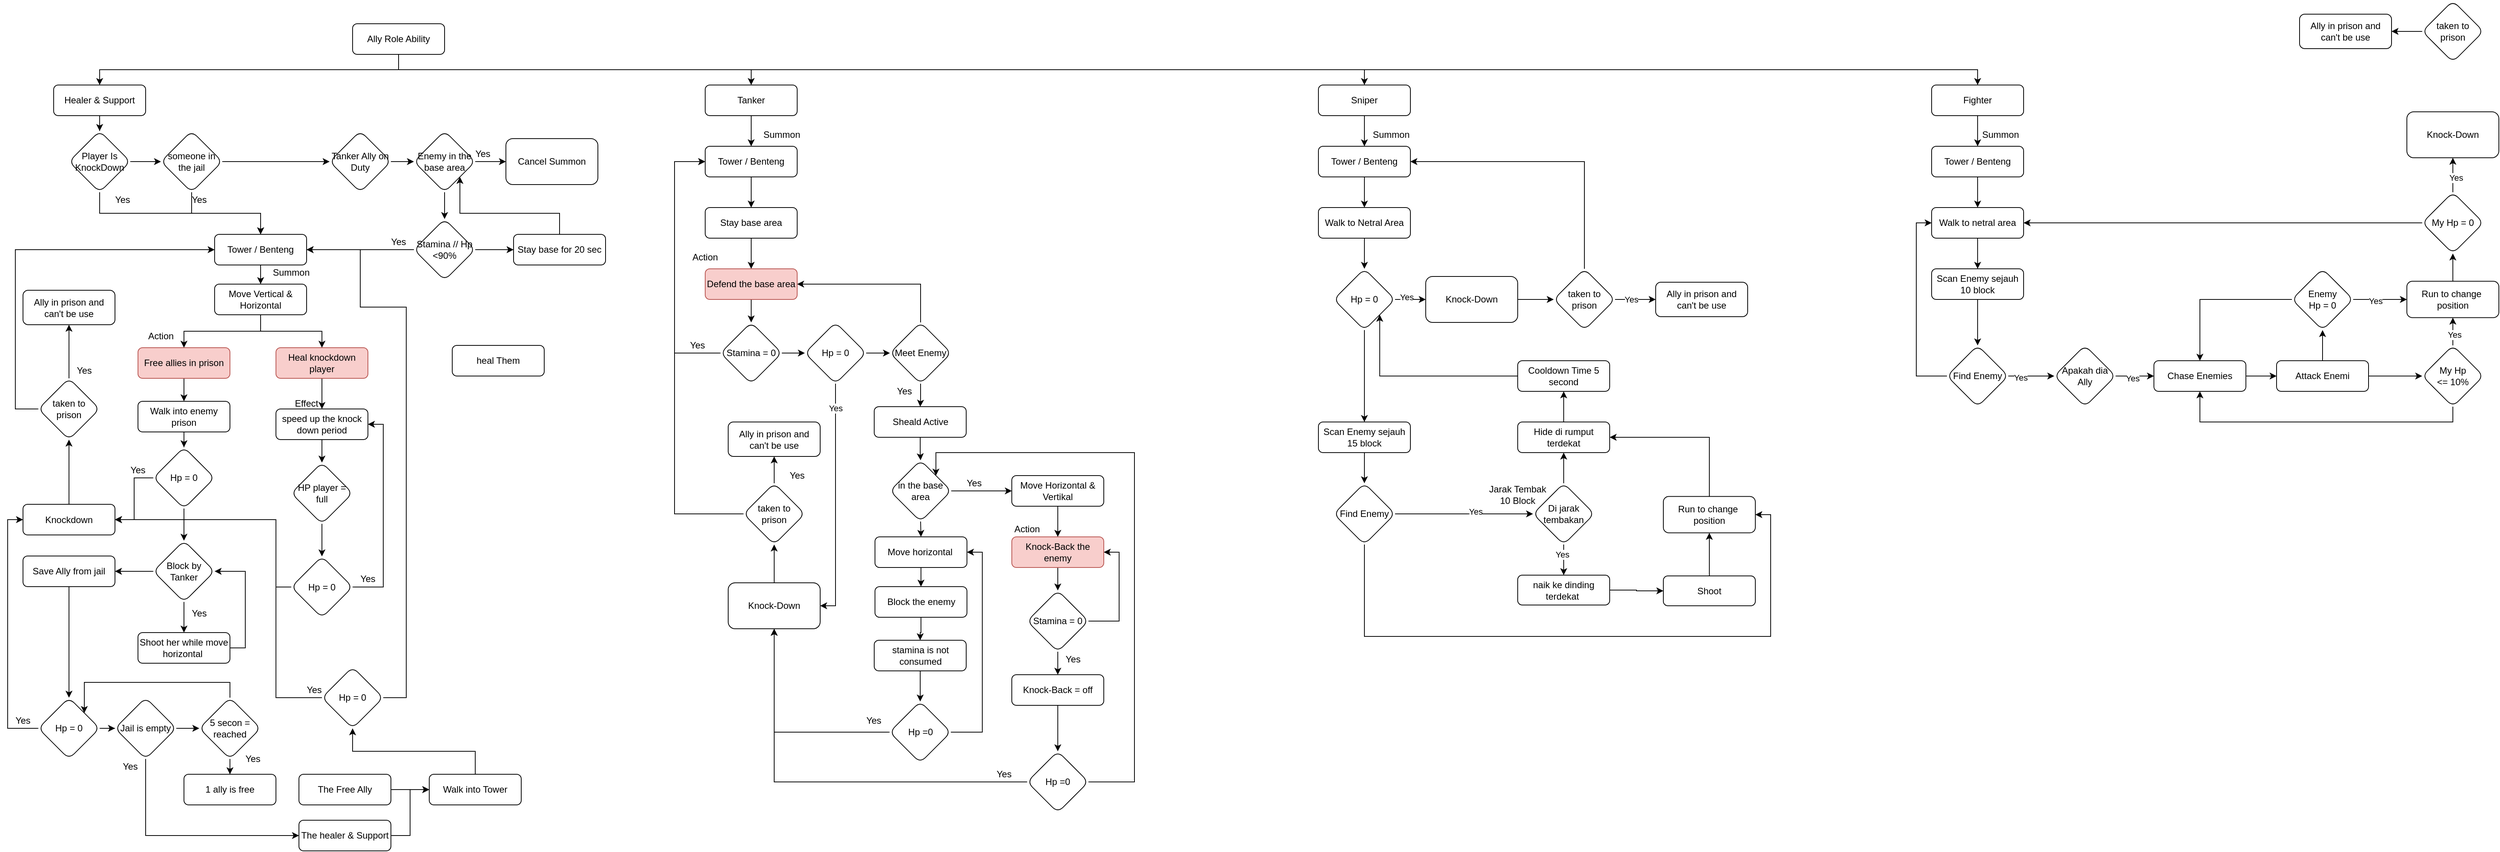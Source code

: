 <mxfile version="21.6.7" type="github">
  <diagram id="C5RBs43oDa-KdzZeNtuy" name="Page-1">
    <mxGraphModel dx="880" dy="456" grid="1" gridSize="10" guides="1" tooltips="1" connect="1" arrows="1" fold="1" page="1" pageScale="1" pageWidth="827" pageHeight="1169" math="0" shadow="0">
      <root>
        <mxCell id="WIyWlLk6GJQsqaUBKTNV-0" />
        <mxCell id="WIyWlLk6GJQsqaUBKTNV-1" parent="WIyWlLk6GJQsqaUBKTNV-0" />
        <mxCell id="djVUYxhhLj313IWxccLk-9" value="" style="edgeStyle=orthogonalEdgeStyle;rounded=0;orthogonalLoop=1;jettySize=auto;html=1;exitX=0.5;exitY=1;exitDx=0;exitDy=0;" parent="WIyWlLk6GJQsqaUBKTNV-1" source="WIyWlLk6GJQsqaUBKTNV-3" target="WIyWlLk6GJQsqaUBKTNV-7" edge="1">
          <mxGeometry relative="1" as="geometry" />
        </mxCell>
        <mxCell id="djVUYxhhLj313IWxccLk-207" style="edgeStyle=orthogonalEdgeStyle;rounded=0;orthogonalLoop=1;jettySize=auto;html=1;exitX=0.5;exitY=1;exitDx=0;exitDy=0;entryX=0.5;entryY=0;entryDx=0;entryDy=0;" parent="WIyWlLk6GJQsqaUBKTNV-1" source="WIyWlLk6GJQsqaUBKTNV-3" target="djVUYxhhLj313IWxccLk-113" edge="1">
          <mxGeometry relative="1" as="geometry" />
        </mxCell>
        <mxCell id="8EJLCelZ47ziq0G31s2w-1" style="edgeStyle=orthogonalEdgeStyle;rounded=0;orthogonalLoop=1;jettySize=auto;html=1;exitX=0.5;exitY=1;exitDx=0;exitDy=0;entryX=0.5;entryY=0;entryDx=0;entryDy=0;" parent="WIyWlLk6GJQsqaUBKTNV-1" source="WIyWlLk6GJQsqaUBKTNV-3" target="8EJLCelZ47ziq0G31s2w-0" edge="1">
          <mxGeometry relative="1" as="geometry" />
        </mxCell>
        <mxCell id="8EJLCelZ47ziq0G31s2w-59" style="edgeStyle=orthogonalEdgeStyle;rounded=0;orthogonalLoop=1;jettySize=auto;html=1;exitX=0.5;exitY=1;exitDx=0;exitDy=0;entryX=0.5;entryY=0;entryDx=0;entryDy=0;" parent="WIyWlLk6GJQsqaUBKTNV-1" source="WIyWlLk6GJQsqaUBKTNV-3" target="8EJLCelZ47ziq0G31s2w-58" edge="1">
          <mxGeometry relative="1" as="geometry" />
        </mxCell>
        <mxCell id="WIyWlLk6GJQsqaUBKTNV-3" value="Ally Role Ability" style="rounded=1;whiteSpace=wrap;html=1;fontSize=12;glass=0;strokeWidth=1;shadow=0;" parent="WIyWlLk6GJQsqaUBKTNV-1" vertex="1">
          <mxGeometry x="460" y="40" width="120" height="40" as="geometry" />
        </mxCell>
        <mxCell id="djVUYxhhLj313IWxccLk-307" style="edgeStyle=orthogonalEdgeStyle;rounded=0;orthogonalLoop=1;jettySize=auto;html=1;exitX=0.5;exitY=1;exitDx=0;exitDy=0;" parent="WIyWlLk6GJQsqaUBKTNV-1" source="WIyWlLk6GJQsqaUBKTNV-7" target="djVUYxhhLj313IWxccLk-250" edge="1">
          <mxGeometry relative="1" as="geometry" />
        </mxCell>
        <mxCell id="WIyWlLk6GJQsqaUBKTNV-7" value="Healer &amp;amp; Support" style="rounded=1;whiteSpace=wrap;html=1;fontSize=12;glass=0;strokeWidth=1;shadow=0;" parent="WIyWlLk6GJQsqaUBKTNV-1" vertex="1">
          <mxGeometry x="70" y="120" width="120" height="40" as="geometry" />
        </mxCell>
        <mxCell id="djVUYxhhLj313IWxccLk-15" value="" style="edgeStyle=orthogonalEdgeStyle;rounded=0;orthogonalLoop=1;jettySize=auto;html=1;" parent="WIyWlLk6GJQsqaUBKTNV-1" source="djVUYxhhLj313IWxccLk-3" target="djVUYxhhLj313IWxccLk-14" edge="1">
          <mxGeometry relative="1" as="geometry" />
        </mxCell>
        <mxCell id="djVUYxhhLj313IWxccLk-3" value="Free allies in prison" style="rounded=1;whiteSpace=wrap;html=1;fontSize=12;glass=0;strokeWidth=1;shadow=0;fillColor=#f8cecc;strokeColor=#b85450;" parent="WIyWlLk6GJQsqaUBKTNV-1" vertex="1">
          <mxGeometry x="180" y="463" width="120" height="40" as="geometry" />
        </mxCell>
        <mxCell id="djVUYxhhLj313IWxccLk-104" value="" style="edgeStyle=orthogonalEdgeStyle;rounded=0;orthogonalLoop=1;jettySize=auto;html=1;" parent="WIyWlLk6GJQsqaUBKTNV-1" source="djVUYxhhLj313IWxccLk-4" target="djVUYxhhLj313IWxccLk-103" edge="1">
          <mxGeometry relative="1" as="geometry" />
        </mxCell>
        <mxCell id="djVUYxhhLj313IWxccLk-4" value="speed up the knock down period" style="rounded=1;whiteSpace=wrap;html=1;fontSize=12;glass=0;strokeWidth=1;shadow=0;" parent="WIyWlLk6GJQsqaUBKTNV-1" vertex="1">
          <mxGeometry x="360" y="543" width="120" height="40" as="geometry" />
        </mxCell>
        <mxCell id="djVUYxhhLj313IWxccLk-5" value="Action" style="text;html=1;strokeColor=none;fillColor=none;align=center;verticalAlign=middle;whiteSpace=wrap;rounded=0;" parent="WIyWlLk6GJQsqaUBKTNV-1" vertex="1">
          <mxGeometry x="180" y="433" width="60" height="30" as="geometry" />
        </mxCell>
        <mxCell id="djVUYxhhLj313IWxccLk-6" value="Effect" style="text;html=1;strokeColor=none;fillColor=none;align=center;verticalAlign=middle;whiteSpace=wrap;rounded=0;" parent="WIyWlLk6GJQsqaUBKTNV-1" vertex="1">
          <mxGeometry x="370" y="521" width="60" height="30" as="geometry" />
        </mxCell>
        <mxCell id="djVUYxhhLj313IWxccLk-8" value="" style="edgeStyle=orthogonalEdgeStyle;rounded=0;orthogonalLoop=1;jettySize=auto;html=1;" parent="WIyWlLk6GJQsqaUBKTNV-1" source="djVUYxhhLj313IWxccLk-7" target="djVUYxhhLj313IWxccLk-4" edge="1">
          <mxGeometry relative="1" as="geometry" />
        </mxCell>
        <mxCell id="djVUYxhhLj313IWxccLk-7" value="Heal knockdown player" style="rounded=1;whiteSpace=wrap;html=1;fontSize=12;glass=0;strokeWidth=1;shadow=0;fillColor=#f8cecc;strokeColor=#b85450;" parent="WIyWlLk6GJQsqaUBKTNV-1" vertex="1">
          <mxGeometry x="360" y="463" width="120" height="40" as="geometry" />
        </mxCell>
        <mxCell id="djVUYxhhLj313IWxccLk-71" value="" style="edgeStyle=orthogonalEdgeStyle;rounded=0;orthogonalLoop=1;jettySize=auto;html=1;" parent="WIyWlLk6GJQsqaUBKTNV-1" source="djVUYxhhLj313IWxccLk-14" target="djVUYxhhLj313IWxccLk-68" edge="1">
          <mxGeometry relative="1" as="geometry" />
        </mxCell>
        <mxCell id="djVUYxhhLj313IWxccLk-14" value="Walk into enemy prison" style="rounded=1;whiteSpace=wrap;html=1;fontSize=12;glass=0;strokeWidth=1;shadow=0;" parent="WIyWlLk6GJQsqaUBKTNV-1" vertex="1">
          <mxGeometry x="180" y="533" width="120" height="40" as="geometry" />
        </mxCell>
        <mxCell id="djVUYxhhLj313IWxccLk-281" style="edgeStyle=orthogonalEdgeStyle;rounded=0;orthogonalLoop=1;jettySize=auto;html=1;exitX=0.5;exitY=1;exitDx=0;exitDy=0;entryX=0.5;entryY=0;entryDx=0;entryDy=0;" parent="WIyWlLk6GJQsqaUBKTNV-1" source="djVUYxhhLj313IWxccLk-23" target="djVUYxhhLj313IWxccLk-41" edge="1">
          <mxGeometry relative="1" as="geometry" />
        </mxCell>
        <mxCell id="djVUYxhhLj313IWxccLk-23" value="Tower / Benteng" style="rounded=1;whiteSpace=wrap;html=1;fontSize=12;glass=0;strokeWidth=1;shadow=0;" parent="WIyWlLk6GJQsqaUBKTNV-1" vertex="1">
          <mxGeometry x="280" y="315" width="120" height="40" as="geometry" />
        </mxCell>
        <mxCell id="djVUYxhhLj313IWxccLk-33" value="Yes" style="text;html=1;strokeColor=none;fillColor=none;align=center;verticalAlign=middle;whiteSpace=wrap;rounded=0;" parent="WIyWlLk6GJQsqaUBKTNV-1" vertex="1">
          <mxGeometry x="150" y="613" width="60" height="20" as="geometry" />
        </mxCell>
        <mxCell id="djVUYxhhLj313IWxccLk-43" style="edgeStyle=orthogonalEdgeStyle;rounded=0;orthogonalLoop=1;jettySize=auto;html=1;exitX=0.5;exitY=1;exitDx=0;exitDy=0;" parent="WIyWlLk6GJQsqaUBKTNV-1" source="djVUYxhhLj313IWxccLk-41" target="djVUYxhhLj313IWxccLk-3" edge="1">
          <mxGeometry relative="1" as="geometry" />
        </mxCell>
        <mxCell id="djVUYxhhLj313IWxccLk-288" style="edgeStyle=orthogonalEdgeStyle;rounded=0;orthogonalLoop=1;jettySize=auto;html=1;exitX=0.5;exitY=1;exitDx=0;exitDy=0;" parent="WIyWlLk6GJQsqaUBKTNV-1" source="djVUYxhhLj313IWxccLk-41" target="djVUYxhhLj313IWxccLk-7" edge="1">
          <mxGeometry relative="1" as="geometry" />
        </mxCell>
        <mxCell id="djVUYxhhLj313IWxccLk-41" value="Move Vertical &amp;amp; Horizontal" style="rounded=1;whiteSpace=wrap;html=1;fontSize=12;glass=0;strokeWidth=1;shadow=0;" parent="WIyWlLk6GJQsqaUBKTNV-1" vertex="1">
          <mxGeometry x="280" y="380" width="120" height="40" as="geometry" />
        </mxCell>
        <mxCell id="djVUYxhhLj313IWxccLk-75" style="edgeStyle=orthogonalEdgeStyle;rounded=0;orthogonalLoop=1;jettySize=auto;html=1;exitX=1;exitY=0.5;exitDx=0;exitDy=0;entryX=1;entryY=0.5;entryDx=0;entryDy=0;" parent="WIyWlLk6GJQsqaUBKTNV-1" source="djVUYxhhLj313IWxccLk-50" target="djVUYxhhLj313IWxccLk-73" edge="1">
          <mxGeometry relative="1" as="geometry" />
        </mxCell>
        <mxCell id="djVUYxhhLj313IWxccLk-50" value="Shoot her while move horizontal&amp;nbsp;" style="rounded=1;whiteSpace=wrap;html=1;fontSize=12;glass=0;strokeWidth=1;shadow=0;" parent="WIyWlLk6GJQsqaUBKTNV-1" vertex="1">
          <mxGeometry x="180" y="835" width="120" height="40" as="geometry" />
        </mxCell>
        <mxCell id="djVUYxhhLj313IWxccLk-52" value="Yes" style="text;html=1;strokeColor=none;fillColor=none;align=center;verticalAlign=middle;whiteSpace=wrap;rounded=0;" parent="WIyWlLk6GJQsqaUBKTNV-1" vertex="1">
          <mxGeometry x="230" y="795" width="60" height="30" as="geometry" />
        </mxCell>
        <mxCell id="djVUYxhhLj313IWxccLk-91" value="" style="edgeStyle=orthogonalEdgeStyle;rounded=0;orthogonalLoop=1;jettySize=auto;html=1;" parent="WIyWlLk6GJQsqaUBKTNV-1" source="djVUYxhhLj313IWxccLk-58" target="djVUYxhhLj313IWxccLk-90" edge="1">
          <mxGeometry relative="1" as="geometry" />
        </mxCell>
        <mxCell id="djVUYxhhLj313IWxccLk-58" value="Save Ally from jail" style="rounded=1;whiteSpace=wrap;html=1;fontSize=12;glass=0;strokeWidth=1;shadow=0;" parent="WIyWlLk6GJQsqaUBKTNV-1" vertex="1">
          <mxGeometry x="30" y="735" width="120" height="40" as="geometry" />
        </mxCell>
        <mxCell id="djVUYxhhLj313IWxccLk-65" value="" style="edgeStyle=orthogonalEdgeStyle;rounded=0;orthogonalLoop=1;jettySize=auto;html=1;" parent="WIyWlLk6GJQsqaUBKTNV-1" source="djVUYxhhLj313IWxccLk-61" target="djVUYxhhLj313IWxccLk-64" edge="1">
          <mxGeometry relative="1" as="geometry" />
        </mxCell>
        <mxCell id="djVUYxhhLj313IWxccLk-61" value="Knockdown" style="rounded=1;whiteSpace=wrap;html=1;fontSize=12;glass=0;strokeWidth=1;shadow=0;" parent="WIyWlLk6GJQsqaUBKTNV-1" vertex="1">
          <mxGeometry x="30" y="667.5" width="120" height="40" as="geometry" />
        </mxCell>
        <mxCell id="djVUYxhhLj313IWxccLk-85" value="" style="edgeStyle=orthogonalEdgeStyle;rounded=0;orthogonalLoop=1;jettySize=auto;html=1;" parent="WIyWlLk6GJQsqaUBKTNV-1" source="djVUYxhhLj313IWxccLk-64" target="djVUYxhhLj313IWxccLk-84" edge="1">
          <mxGeometry relative="1" as="geometry" />
        </mxCell>
        <mxCell id="djVUYxhhLj313IWxccLk-306" style="edgeStyle=orthogonalEdgeStyle;rounded=0;orthogonalLoop=1;jettySize=auto;html=1;exitX=0;exitY=0.5;exitDx=0;exitDy=0;entryX=0;entryY=0.5;entryDx=0;entryDy=0;" parent="WIyWlLk6GJQsqaUBKTNV-1" source="djVUYxhhLj313IWxccLk-64" target="djVUYxhhLj313IWxccLk-23" edge="1">
          <mxGeometry relative="1" as="geometry">
            <Array as="points">
              <mxPoint x="20" y="543" />
              <mxPoint x="20" y="335" />
            </Array>
          </mxGeometry>
        </mxCell>
        <mxCell id="djVUYxhhLj313IWxccLk-64" value="taken to prison" style="rhombus;whiteSpace=wrap;html=1;rounded=1;glass=0;strokeWidth=1;shadow=0;" parent="WIyWlLk6GJQsqaUBKTNV-1" vertex="1">
          <mxGeometry x="50" y="503" width="80" height="80" as="geometry" />
        </mxCell>
        <mxCell id="djVUYxhhLj313IWxccLk-70" value="" style="edgeStyle=orthogonalEdgeStyle;rounded=0;orthogonalLoop=1;jettySize=auto;html=1;" parent="WIyWlLk6GJQsqaUBKTNV-1" source="djVUYxhhLj313IWxccLk-68" target="djVUYxhhLj313IWxccLk-61" edge="1">
          <mxGeometry relative="1" as="geometry" />
        </mxCell>
        <mxCell id="djVUYxhhLj313IWxccLk-78" value="" style="edgeStyle=orthogonalEdgeStyle;rounded=0;orthogonalLoop=1;jettySize=auto;html=1;" parent="WIyWlLk6GJQsqaUBKTNV-1" source="djVUYxhhLj313IWxccLk-68" target="djVUYxhhLj313IWxccLk-73" edge="1">
          <mxGeometry relative="1" as="geometry" />
        </mxCell>
        <mxCell id="djVUYxhhLj313IWxccLk-68" value="Hp = 0" style="rhombus;whiteSpace=wrap;html=1;rounded=1;glass=0;strokeWidth=1;shadow=0;" parent="WIyWlLk6GJQsqaUBKTNV-1" vertex="1">
          <mxGeometry x="200" y="593" width="80" height="80" as="geometry" />
        </mxCell>
        <mxCell id="djVUYxhhLj313IWxccLk-76" value="" style="edgeStyle=orthogonalEdgeStyle;rounded=0;orthogonalLoop=1;jettySize=auto;html=1;" parent="WIyWlLk6GJQsqaUBKTNV-1" source="djVUYxhhLj313IWxccLk-73" target="djVUYxhhLj313IWxccLk-50" edge="1">
          <mxGeometry relative="1" as="geometry" />
        </mxCell>
        <mxCell id="djVUYxhhLj313IWxccLk-77" value="" style="edgeStyle=orthogonalEdgeStyle;rounded=0;orthogonalLoop=1;jettySize=auto;html=1;" parent="WIyWlLk6GJQsqaUBKTNV-1" source="djVUYxhhLj313IWxccLk-73" target="djVUYxhhLj313IWxccLk-58" edge="1">
          <mxGeometry relative="1" as="geometry" />
        </mxCell>
        <mxCell id="djVUYxhhLj313IWxccLk-73" value="Block by Tanker" style="rhombus;whiteSpace=wrap;html=1;rounded=1;glass=0;strokeWidth=1;shadow=0;" parent="WIyWlLk6GJQsqaUBKTNV-1" vertex="1">
          <mxGeometry x="200" y="715" width="80" height="80" as="geometry" />
        </mxCell>
        <mxCell id="djVUYxhhLj313IWxccLk-84" value="Ally in prison and can&#39;t be use" style="whiteSpace=wrap;html=1;rounded=1;glass=0;strokeWidth=1;shadow=0;" parent="WIyWlLk6GJQsqaUBKTNV-1" vertex="1">
          <mxGeometry x="30" y="388" width="120" height="45" as="geometry" />
        </mxCell>
        <mxCell id="djVUYxhhLj313IWxccLk-86" value="Yes" style="text;html=1;strokeColor=none;fillColor=none;align=center;verticalAlign=middle;whiteSpace=wrap;rounded=0;" parent="WIyWlLk6GJQsqaUBKTNV-1" vertex="1">
          <mxGeometry x="80" y="483" width="60" height="20" as="geometry" />
        </mxCell>
        <mxCell id="djVUYxhhLj313IWxccLk-97" style="edgeStyle=orthogonalEdgeStyle;rounded=0;orthogonalLoop=1;jettySize=auto;html=1;exitX=0;exitY=0.5;exitDx=0;exitDy=0;entryX=0;entryY=0.5;entryDx=0;entryDy=0;" parent="WIyWlLk6GJQsqaUBKTNV-1" source="djVUYxhhLj313IWxccLk-90" target="djVUYxhhLj313IWxccLk-61" edge="1">
          <mxGeometry relative="1" as="geometry" />
        </mxCell>
        <mxCell id="djVUYxhhLj313IWxccLk-225" value="" style="edgeStyle=orthogonalEdgeStyle;rounded=0;orthogonalLoop=1;jettySize=auto;html=1;" parent="WIyWlLk6GJQsqaUBKTNV-1" source="djVUYxhhLj313IWxccLk-90" target="djVUYxhhLj313IWxccLk-224" edge="1">
          <mxGeometry relative="1" as="geometry" />
        </mxCell>
        <mxCell id="djVUYxhhLj313IWxccLk-90" value="Hp = 0" style="rhombus;whiteSpace=wrap;html=1;rounded=1;glass=0;strokeWidth=1;shadow=0;" parent="WIyWlLk6GJQsqaUBKTNV-1" vertex="1">
          <mxGeometry x="50" y="920" width="80" height="80" as="geometry" />
        </mxCell>
        <mxCell id="djVUYxhhLj313IWxccLk-95" value="" style="edgeStyle=orthogonalEdgeStyle;rounded=0;orthogonalLoop=1;jettySize=auto;html=1;" parent="WIyWlLk6GJQsqaUBKTNV-1" source="djVUYxhhLj313IWxccLk-92" target="djVUYxhhLj313IWxccLk-94" edge="1">
          <mxGeometry relative="1" as="geometry" />
        </mxCell>
        <mxCell id="djVUYxhhLj313IWxccLk-242" style="edgeStyle=orthogonalEdgeStyle;rounded=0;orthogonalLoop=1;jettySize=auto;html=1;exitX=0.5;exitY=0;exitDx=0;exitDy=0;entryX=1;entryY=0;entryDx=0;entryDy=0;" parent="WIyWlLk6GJQsqaUBKTNV-1" source="djVUYxhhLj313IWxccLk-92" target="djVUYxhhLj313IWxccLk-90" edge="1">
          <mxGeometry relative="1" as="geometry">
            <Array as="points">
              <mxPoint x="300" y="900" />
              <mxPoint x="110" y="900" />
            </Array>
          </mxGeometry>
        </mxCell>
        <mxCell id="djVUYxhhLj313IWxccLk-92" value="5 secon = reached" style="rhombus;whiteSpace=wrap;html=1;rounded=1;glass=0;strokeWidth=1;shadow=0;" parent="WIyWlLk6GJQsqaUBKTNV-1" vertex="1">
          <mxGeometry x="260" y="920" width="80" height="80" as="geometry" />
        </mxCell>
        <mxCell id="djVUYxhhLj313IWxccLk-94" value="1 ally is free" style="whiteSpace=wrap;html=1;rounded=1;glass=0;strokeWidth=1;shadow=0;" parent="WIyWlLk6GJQsqaUBKTNV-1" vertex="1">
          <mxGeometry x="240" y="1020" width="120" height="40" as="geometry" />
        </mxCell>
        <mxCell id="djVUYxhhLj313IWxccLk-98" value="Yes" style="text;html=1;strokeColor=none;fillColor=none;align=center;verticalAlign=middle;whiteSpace=wrap;rounded=0;" parent="WIyWlLk6GJQsqaUBKTNV-1" vertex="1">
          <mxGeometry y="940" width="60" height="20" as="geometry" />
        </mxCell>
        <mxCell id="djVUYxhhLj313IWxccLk-99" value="Yes" style="text;html=1;strokeColor=none;fillColor=none;align=center;verticalAlign=middle;whiteSpace=wrap;rounded=0;" parent="WIyWlLk6GJQsqaUBKTNV-1" vertex="1">
          <mxGeometry x="300" y="990" width="60" height="20" as="geometry" />
        </mxCell>
        <mxCell id="djVUYxhhLj313IWxccLk-110" value="" style="edgeStyle=orthogonalEdgeStyle;rounded=0;orthogonalLoop=1;jettySize=auto;html=1;" parent="WIyWlLk6GJQsqaUBKTNV-1" source="djVUYxhhLj313IWxccLk-103" target="djVUYxhhLj313IWxccLk-109" edge="1">
          <mxGeometry relative="1" as="geometry" />
        </mxCell>
        <mxCell id="djVUYxhhLj313IWxccLk-103" value="HP player = full" style="rhombus;whiteSpace=wrap;html=1;rounded=1;glass=0;strokeWidth=1;shadow=0;" parent="WIyWlLk6GJQsqaUBKTNV-1" vertex="1">
          <mxGeometry x="380" y="613" width="80" height="80" as="geometry" />
        </mxCell>
        <mxCell id="djVUYxhhLj313IWxccLk-257" style="edgeStyle=orthogonalEdgeStyle;rounded=0;orthogonalLoop=1;jettySize=auto;html=1;exitX=1;exitY=0.5;exitDx=0;exitDy=0;entryX=1;entryY=0.5;entryDx=0;entryDy=0;" parent="WIyWlLk6GJQsqaUBKTNV-1" source="djVUYxhhLj313IWxccLk-109" target="djVUYxhhLj313IWxccLk-4" edge="1">
          <mxGeometry relative="1" as="geometry">
            <Array as="points">
              <mxPoint x="500" y="776" />
              <mxPoint x="500" y="563" />
            </Array>
          </mxGeometry>
        </mxCell>
        <mxCell id="djVUYxhhLj313IWxccLk-258" style="edgeStyle=orthogonalEdgeStyle;rounded=0;orthogonalLoop=1;jettySize=auto;html=1;exitX=0;exitY=0.5;exitDx=0;exitDy=0;entryX=1;entryY=0.5;entryDx=0;entryDy=0;" parent="WIyWlLk6GJQsqaUBKTNV-1" source="djVUYxhhLj313IWxccLk-109" target="djVUYxhhLj313IWxccLk-61" edge="1">
          <mxGeometry relative="1" as="geometry">
            <Array as="points">
              <mxPoint x="360" y="776" />
              <mxPoint x="360" y="688" />
            </Array>
          </mxGeometry>
        </mxCell>
        <mxCell id="djVUYxhhLj313IWxccLk-109" value="Hp = 0" style="rhombus;whiteSpace=wrap;html=1;rounded=1;glass=0;strokeWidth=1;shadow=0;" parent="WIyWlLk6GJQsqaUBKTNV-1" vertex="1">
          <mxGeometry x="380" y="735.5" width="80" height="80" as="geometry" />
        </mxCell>
        <mxCell id="djVUYxhhLj313IWxccLk-115" value="" style="edgeStyle=orthogonalEdgeStyle;rounded=0;orthogonalLoop=1;jettySize=auto;html=1;" parent="WIyWlLk6GJQsqaUBKTNV-1" source="djVUYxhhLj313IWxccLk-113" target="djVUYxhhLj313IWxccLk-114" edge="1">
          <mxGeometry relative="1" as="geometry" />
        </mxCell>
        <mxCell id="djVUYxhhLj313IWxccLk-113" value="Tanker" style="rounded=1;whiteSpace=wrap;html=1;fontSize=12;glass=0;strokeWidth=1;shadow=0;" parent="WIyWlLk6GJQsqaUBKTNV-1" vertex="1">
          <mxGeometry x="920" y="120" width="120" height="40" as="geometry" />
        </mxCell>
        <mxCell id="djVUYxhhLj313IWxccLk-117" value="" style="edgeStyle=orthogonalEdgeStyle;rounded=0;orthogonalLoop=1;jettySize=auto;html=1;" parent="WIyWlLk6GJQsqaUBKTNV-1" source="djVUYxhhLj313IWxccLk-114" target="djVUYxhhLj313IWxccLk-116" edge="1">
          <mxGeometry relative="1" as="geometry" />
        </mxCell>
        <mxCell id="djVUYxhhLj313IWxccLk-114" value="Tower / Benteng" style="rounded=1;whiteSpace=wrap;html=1;fontSize=12;glass=0;strokeWidth=1;shadow=0;" parent="WIyWlLk6GJQsqaUBKTNV-1" vertex="1">
          <mxGeometry x="920" y="200" width="120" height="40" as="geometry" />
        </mxCell>
        <mxCell id="djVUYxhhLj313IWxccLk-122" value="" style="edgeStyle=orthogonalEdgeStyle;rounded=0;orthogonalLoop=1;jettySize=auto;html=1;" parent="WIyWlLk6GJQsqaUBKTNV-1" source="djVUYxhhLj313IWxccLk-116" target="djVUYxhhLj313IWxccLk-121" edge="1">
          <mxGeometry relative="1" as="geometry" />
        </mxCell>
        <mxCell id="djVUYxhhLj313IWxccLk-116" value="Stay base area" style="rounded=1;whiteSpace=wrap;html=1;fontSize=12;glass=0;strokeWidth=1;shadow=0;" parent="WIyWlLk6GJQsqaUBKTNV-1" vertex="1">
          <mxGeometry x="920" y="280" width="120" height="40" as="geometry" />
        </mxCell>
        <mxCell id="djVUYxhhLj313IWxccLk-118" value="Summon" style="text;html=1;strokeColor=none;fillColor=none;align=center;verticalAlign=middle;whiteSpace=wrap;rounded=0;" parent="WIyWlLk6GJQsqaUBKTNV-1" vertex="1">
          <mxGeometry x="350" y="350" width="60" height="30" as="geometry" />
        </mxCell>
        <mxCell id="djVUYxhhLj313IWxccLk-119" value="Summon" style="text;html=1;strokeColor=none;fillColor=none;align=center;verticalAlign=middle;whiteSpace=wrap;rounded=0;" parent="WIyWlLk6GJQsqaUBKTNV-1" vertex="1">
          <mxGeometry x="990" y="170" width="60" height="30" as="geometry" />
        </mxCell>
        <mxCell id="djVUYxhhLj313IWxccLk-120" value="Action" style="text;html=1;strokeColor=none;fillColor=none;align=center;verticalAlign=middle;whiteSpace=wrap;rounded=0;" parent="WIyWlLk6GJQsqaUBKTNV-1" vertex="1">
          <mxGeometry x="890" y="330" width="60" height="30" as="geometry" />
        </mxCell>
        <mxCell id="djVUYxhhLj313IWxccLk-147" value="" style="edgeStyle=orthogonalEdgeStyle;rounded=0;orthogonalLoop=1;jettySize=auto;html=1;" parent="WIyWlLk6GJQsqaUBKTNV-1" source="djVUYxhhLj313IWxccLk-121" target="djVUYxhhLj313IWxccLk-125" edge="1">
          <mxGeometry relative="1" as="geometry" />
        </mxCell>
        <mxCell id="djVUYxhhLj313IWxccLk-121" value="Defend the base area" style="rounded=1;whiteSpace=wrap;html=1;fontSize=12;glass=0;strokeWidth=1;shadow=0;fillColor=#f8cecc;strokeColor=#b85450;" parent="WIyWlLk6GJQsqaUBKTNV-1" vertex="1">
          <mxGeometry x="920" y="360" width="120" height="40" as="geometry" />
        </mxCell>
        <mxCell id="djVUYxhhLj313IWxccLk-128" style="edgeStyle=orthogonalEdgeStyle;rounded=0;orthogonalLoop=1;jettySize=auto;html=1;exitX=0;exitY=0.5;exitDx=0;exitDy=0;entryX=0;entryY=0.5;entryDx=0;entryDy=0;" parent="WIyWlLk6GJQsqaUBKTNV-1" source="djVUYxhhLj313IWxccLk-125" target="djVUYxhhLj313IWxccLk-114" edge="1">
          <mxGeometry relative="1" as="geometry">
            <Array as="points">
              <mxPoint x="880" y="470" />
              <mxPoint x="880" y="220" />
            </Array>
          </mxGeometry>
        </mxCell>
        <mxCell id="djVUYxhhLj313IWxccLk-131" value="" style="edgeStyle=orthogonalEdgeStyle;rounded=0;orthogonalLoop=1;jettySize=auto;html=1;" parent="WIyWlLk6GJQsqaUBKTNV-1" source="djVUYxhhLj313IWxccLk-125" target="djVUYxhhLj313IWxccLk-130" edge="1">
          <mxGeometry relative="1" as="geometry" />
        </mxCell>
        <mxCell id="djVUYxhhLj313IWxccLk-125" value="Stamina = 0" style="rhombus;whiteSpace=wrap;html=1;rounded=1;glass=0;strokeWidth=1;shadow=0;" parent="WIyWlLk6GJQsqaUBKTNV-1" vertex="1">
          <mxGeometry x="940" y="430" width="80" height="80" as="geometry" />
        </mxCell>
        <mxCell id="djVUYxhhLj313IWxccLk-129" value="Yes" style="text;html=1;strokeColor=none;fillColor=none;align=center;verticalAlign=middle;whiteSpace=wrap;rounded=0;" parent="WIyWlLk6GJQsqaUBKTNV-1" vertex="1">
          <mxGeometry x="880" y="450" width="60" height="20" as="geometry" />
        </mxCell>
        <mxCell id="djVUYxhhLj313IWxccLk-142" value="" style="edgeStyle=orthogonalEdgeStyle;rounded=0;orthogonalLoop=1;jettySize=auto;html=1;" parent="WIyWlLk6GJQsqaUBKTNV-1" source="djVUYxhhLj313IWxccLk-130" target="djVUYxhhLj313IWxccLk-134" edge="1">
          <mxGeometry relative="1" as="geometry" />
        </mxCell>
        <mxCell id="8EJLCelZ47ziq0G31s2w-81" style="edgeStyle=orthogonalEdgeStyle;rounded=0;orthogonalLoop=1;jettySize=auto;html=1;exitX=0.5;exitY=1;exitDx=0;exitDy=0;entryX=1;entryY=0.5;entryDx=0;entryDy=0;" parent="WIyWlLk6GJQsqaUBKTNV-1" source="djVUYxhhLj313IWxccLk-130" target="djVUYxhhLj313IWxccLk-168" edge="1">
          <mxGeometry relative="1" as="geometry" />
        </mxCell>
        <mxCell id="8EJLCelZ47ziq0G31s2w-82" value="Yes" style="edgeLabel;html=1;align=center;verticalAlign=middle;resizable=0;points=[];" parent="8EJLCelZ47ziq0G31s2w-81" vertex="1" connectable="0">
          <mxGeometry x="-0.797" relative="1" as="geometry">
            <mxPoint as="offset" />
          </mxGeometry>
        </mxCell>
        <mxCell id="djVUYxhhLj313IWxccLk-130" value="Hp = 0" style="rhombus;whiteSpace=wrap;html=1;rounded=1;glass=0;strokeWidth=1;shadow=0;" parent="WIyWlLk6GJQsqaUBKTNV-1" vertex="1">
          <mxGeometry x="1050" y="430" width="80" height="80" as="geometry" />
        </mxCell>
        <mxCell id="djVUYxhhLj313IWxccLk-151" style="edgeStyle=orthogonalEdgeStyle;rounded=0;orthogonalLoop=1;jettySize=auto;html=1;exitX=0.5;exitY=0;exitDx=0;exitDy=0;entryX=1;entryY=0.5;entryDx=0;entryDy=0;" parent="WIyWlLk6GJQsqaUBKTNV-1" source="djVUYxhhLj313IWxccLk-134" target="djVUYxhhLj313IWxccLk-121" edge="1">
          <mxGeometry relative="1" as="geometry" />
        </mxCell>
        <mxCell id="djVUYxhhLj313IWxccLk-203" style="edgeStyle=orthogonalEdgeStyle;rounded=0;orthogonalLoop=1;jettySize=auto;html=1;exitX=0.5;exitY=1;exitDx=0;exitDy=0;" parent="WIyWlLk6GJQsqaUBKTNV-1" source="djVUYxhhLj313IWxccLk-134" target="djVUYxhhLj313IWxccLk-202" edge="1">
          <mxGeometry relative="1" as="geometry" />
        </mxCell>
        <mxCell id="djVUYxhhLj313IWxccLk-134" value="Meet Enemy" style="rhombus;whiteSpace=wrap;html=1;rounded=1;glass=0;strokeWidth=1;shadow=0;" parent="WIyWlLk6GJQsqaUBKTNV-1" vertex="1">
          <mxGeometry x="1161" y="430" width="80" height="80" as="geometry" />
        </mxCell>
        <mxCell id="djVUYxhhLj313IWxccLk-141" value="" style="edgeStyle=orthogonalEdgeStyle;rounded=0;orthogonalLoop=1;jettySize=auto;html=1;" parent="WIyWlLk6GJQsqaUBKTNV-1" source="djVUYxhhLj313IWxccLk-137" target="djVUYxhhLj313IWxccLk-140" edge="1">
          <mxGeometry relative="1" as="geometry" />
        </mxCell>
        <mxCell id="djVUYxhhLj313IWxccLk-137" value="Move horizontal&amp;nbsp;" style="whiteSpace=wrap;html=1;rounded=1;glass=0;strokeWidth=1;shadow=0;" parent="WIyWlLk6GJQsqaUBKTNV-1" vertex="1">
          <mxGeometry x="1141.5" y="710" width="120" height="40" as="geometry" />
        </mxCell>
        <mxCell id="djVUYxhhLj313IWxccLk-165" value="" style="edgeStyle=orthogonalEdgeStyle;rounded=0;orthogonalLoop=1;jettySize=auto;html=1;" parent="WIyWlLk6GJQsqaUBKTNV-1" source="djVUYxhhLj313IWxccLk-140" target="djVUYxhhLj313IWxccLk-164" edge="1">
          <mxGeometry relative="1" as="geometry" />
        </mxCell>
        <mxCell id="djVUYxhhLj313IWxccLk-140" value="Block the enemy" style="whiteSpace=wrap;html=1;rounded=1;glass=0;strokeWidth=1;shadow=0;" parent="WIyWlLk6GJQsqaUBKTNV-1" vertex="1">
          <mxGeometry x="1141.5" y="775" width="120" height="40" as="geometry" />
        </mxCell>
        <mxCell id="djVUYxhhLj313IWxccLk-187" value="" style="edgeStyle=orthogonalEdgeStyle;rounded=0;orthogonalLoop=1;jettySize=auto;html=1;" parent="WIyWlLk6GJQsqaUBKTNV-1" source="djVUYxhhLj313IWxccLk-157" target="djVUYxhhLj313IWxccLk-186" edge="1">
          <mxGeometry relative="1" as="geometry" />
        </mxCell>
        <mxCell id="djVUYxhhLj313IWxccLk-157" value="Knock-Back the enemy" style="whiteSpace=wrap;html=1;rounded=1;glass=0;strokeWidth=1;shadow=0;fillColor=#f8cecc;strokeColor=#b85450;" parent="WIyWlLk6GJQsqaUBKTNV-1" vertex="1">
          <mxGeometry x="1320" y="710" width="120" height="40" as="geometry" />
        </mxCell>
        <mxCell id="djVUYxhhLj313IWxccLk-159" value="Action" style="text;html=1;strokeColor=none;fillColor=none;align=center;verticalAlign=middle;whiteSpace=wrap;rounded=0;" parent="WIyWlLk6GJQsqaUBKTNV-1" vertex="1">
          <mxGeometry x="1310" y="685" width="60" height="30" as="geometry" />
        </mxCell>
        <mxCell id="djVUYxhhLj313IWxccLk-160" value="Yes" style="text;html=1;strokeColor=none;fillColor=none;align=center;verticalAlign=middle;whiteSpace=wrap;rounded=0;" parent="WIyWlLk6GJQsqaUBKTNV-1" vertex="1">
          <mxGeometry x="1241" y="630" width="60" height="20" as="geometry" />
        </mxCell>
        <mxCell id="djVUYxhhLj313IWxccLk-167" value="" style="edgeStyle=orthogonalEdgeStyle;rounded=0;orthogonalLoop=1;jettySize=auto;html=1;" parent="WIyWlLk6GJQsqaUBKTNV-1" source="djVUYxhhLj313IWxccLk-164" target="djVUYxhhLj313IWxccLk-166" edge="1">
          <mxGeometry relative="1" as="geometry" />
        </mxCell>
        <mxCell id="djVUYxhhLj313IWxccLk-164" value="stamina is not consumed" style="whiteSpace=wrap;html=1;rounded=1;glass=0;strokeWidth=1;shadow=0;" parent="WIyWlLk6GJQsqaUBKTNV-1" vertex="1">
          <mxGeometry x="1140.5" y="845" width="120" height="40" as="geometry" />
        </mxCell>
        <mxCell id="djVUYxhhLj313IWxccLk-169" value="" style="edgeStyle=orthogonalEdgeStyle;rounded=0;orthogonalLoop=1;jettySize=auto;html=1;" parent="WIyWlLk6GJQsqaUBKTNV-1" source="djVUYxhhLj313IWxccLk-166" target="djVUYxhhLj313IWxccLk-168" edge="1">
          <mxGeometry relative="1" as="geometry" />
        </mxCell>
        <mxCell id="djVUYxhhLj313IWxccLk-177" style="edgeStyle=orthogonalEdgeStyle;rounded=0;orthogonalLoop=1;jettySize=auto;html=1;exitX=1;exitY=0.5;exitDx=0;exitDy=0;entryX=1;entryY=0.5;entryDx=0;entryDy=0;" parent="WIyWlLk6GJQsqaUBKTNV-1" source="djVUYxhhLj313IWxccLk-166" target="djVUYxhhLj313IWxccLk-137" edge="1">
          <mxGeometry relative="1" as="geometry" />
        </mxCell>
        <mxCell id="djVUYxhhLj313IWxccLk-166" value="Hp =0" style="rhombus;whiteSpace=wrap;html=1;rounded=1;glass=0;strokeWidth=1;shadow=0;" parent="WIyWlLk6GJQsqaUBKTNV-1" vertex="1">
          <mxGeometry x="1160.5" y="925" width="80" height="80" as="geometry" />
        </mxCell>
        <mxCell id="djVUYxhhLj313IWxccLk-173" value="" style="edgeStyle=orthogonalEdgeStyle;rounded=0;orthogonalLoop=1;jettySize=auto;html=1;" parent="WIyWlLk6GJQsqaUBKTNV-1" source="djVUYxhhLj313IWxccLk-168" target="djVUYxhhLj313IWxccLk-171" edge="1">
          <mxGeometry relative="1" as="geometry" />
        </mxCell>
        <mxCell id="djVUYxhhLj313IWxccLk-168" value="Knock-Down" style="whiteSpace=wrap;html=1;rounded=1;glass=0;strokeWidth=1;shadow=0;" parent="WIyWlLk6GJQsqaUBKTNV-1" vertex="1">
          <mxGeometry x="950" y="770" width="120" height="60" as="geometry" />
        </mxCell>
        <mxCell id="djVUYxhhLj313IWxccLk-170" value="Ally in prison and can&#39;t be use" style="whiteSpace=wrap;html=1;rounded=1;glass=0;strokeWidth=1;shadow=0;" parent="WIyWlLk6GJQsqaUBKTNV-1" vertex="1">
          <mxGeometry x="950" y="560" width="120" height="45" as="geometry" />
        </mxCell>
        <mxCell id="djVUYxhhLj313IWxccLk-174" value="" style="edgeStyle=orthogonalEdgeStyle;rounded=0;orthogonalLoop=1;jettySize=auto;html=1;" parent="WIyWlLk6GJQsqaUBKTNV-1" source="djVUYxhhLj313IWxccLk-171" target="djVUYxhhLj313IWxccLk-170" edge="1">
          <mxGeometry relative="1" as="geometry" />
        </mxCell>
        <mxCell id="djVUYxhhLj313IWxccLk-176" style="edgeStyle=orthogonalEdgeStyle;rounded=0;orthogonalLoop=1;jettySize=auto;html=1;exitX=0;exitY=0.5;exitDx=0;exitDy=0;entryX=0;entryY=0.5;entryDx=0;entryDy=0;" parent="WIyWlLk6GJQsqaUBKTNV-1" source="djVUYxhhLj313IWxccLk-171" target="djVUYxhhLj313IWxccLk-114" edge="1">
          <mxGeometry relative="1" as="geometry">
            <Array as="points">
              <mxPoint x="880" y="680" />
              <mxPoint x="880" y="220" />
            </Array>
          </mxGeometry>
        </mxCell>
        <mxCell id="djVUYxhhLj313IWxccLk-171" value="taken to prison" style="rhombus;whiteSpace=wrap;html=1;rounded=1;glass=0;strokeWidth=1;shadow=0;" parent="WIyWlLk6GJQsqaUBKTNV-1" vertex="1">
          <mxGeometry x="970" y="640" width="80" height="80" as="geometry" />
        </mxCell>
        <mxCell id="djVUYxhhLj313IWxccLk-172" value="Yes" style="text;html=1;strokeColor=none;fillColor=none;align=center;verticalAlign=middle;whiteSpace=wrap;rounded=0;" parent="WIyWlLk6GJQsqaUBKTNV-1" vertex="1">
          <mxGeometry x="1010" y="620" width="60" height="20" as="geometry" />
        </mxCell>
        <mxCell id="djVUYxhhLj313IWxccLk-181" style="edgeStyle=orthogonalEdgeStyle;rounded=0;orthogonalLoop=1;jettySize=auto;html=1;exitX=0.5;exitY=1;exitDx=0;exitDy=0;entryX=0.5;entryY=0;entryDx=0;entryDy=0;" parent="WIyWlLk6GJQsqaUBKTNV-1" source="djVUYxhhLj313IWxccLk-178" target="djVUYxhhLj313IWxccLk-137" edge="1">
          <mxGeometry relative="1" as="geometry" />
        </mxCell>
        <mxCell id="djVUYxhhLj313IWxccLk-183" value="" style="edgeStyle=orthogonalEdgeStyle;rounded=0;orthogonalLoop=1;jettySize=auto;html=1;" parent="WIyWlLk6GJQsqaUBKTNV-1" source="djVUYxhhLj313IWxccLk-178" target="djVUYxhhLj313IWxccLk-182" edge="1">
          <mxGeometry relative="1" as="geometry" />
        </mxCell>
        <mxCell id="djVUYxhhLj313IWxccLk-178" value="in the base area" style="rhombus;whiteSpace=wrap;html=1;rounded=1;glass=0;strokeWidth=1;shadow=0;" parent="WIyWlLk6GJQsqaUBKTNV-1" vertex="1">
          <mxGeometry x="1161" y="610" width="80" height="80" as="geometry" />
        </mxCell>
        <mxCell id="djVUYxhhLj313IWxccLk-185" value="" style="edgeStyle=orthogonalEdgeStyle;rounded=0;orthogonalLoop=1;jettySize=auto;html=1;" parent="WIyWlLk6GJQsqaUBKTNV-1" source="djVUYxhhLj313IWxccLk-182" target="djVUYxhhLj313IWxccLk-157" edge="1">
          <mxGeometry relative="1" as="geometry" />
        </mxCell>
        <mxCell id="djVUYxhhLj313IWxccLk-182" value="Move Horizontal &amp;amp; Vertikal" style="whiteSpace=wrap;html=1;rounded=1;glass=0;strokeWidth=1;shadow=0;" parent="WIyWlLk6GJQsqaUBKTNV-1" vertex="1">
          <mxGeometry x="1320" y="630" width="120" height="40" as="geometry" />
        </mxCell>
        <mxCell id="djVUYxhhLj313IWxccLk-184" value="Yes" style="text;html=1;strokeColor=none;fillColor=none;align=center;verticalAlign=middle;whiteSpace=wrap;rounded=0;" parent="WIyWlLk6GJQsqaUBKTNV-1" vertex="1">
          <mxGeometry x="1150" y="510" width="60" height="20" as="geometry" />
        </mxCell>
        <mxCell id="djVUYxhhLj313IWxccLk-188" style="edgeStyle=orthogonalEdgeStyle;rounded=0;orthogonalLoop=1;jettySize=auto;html=1;exitX=1;exitY=0.5;exitDx=0;exitDy=0;entryX=1;entryY=0.5;entryDx=0;entryDy=0;" parent="WIyWlLk6GJQsqaUBKTNV-1" source="djVUYxhhLj313IWxccLk-186" target="djVUYxhhLj313IWxccLk-157" edge="1">
          <mxGeometry relative="1" as="geometry">
            <Array as="points">
              <mxPoint x="1460" y="820" />
              <mxPoint x="1460" y="730" />
            </Array>
          </mxGeometry>
        </mxCell>
        <mxCell id="djVUYxhhLj313IWxccLk-190" value="" style="edgeStyle=orthogonalEdgeStyle;rounded=0;orthogonalLoop=1;jettySize=auto;html=1;" parent="WIyWlLk6GJQsqaUBKTNV-1" source="djVUYxhhLj313IWxccLk-186" target="djVUYxhhLj313IWxccLk-189" edge="1">
          <mxGeometry relative="1" as="geometry" />
        </mxCell>
        <mxCell id="djVUYxhhLj313IWxccLk-186" value="Stamina = 0" style="rhombus;whiteSpace=wrap;html=1;rounded=1;glass=0;strokeWidth=1;shadow=0;" parent="WIyWlLk6GJQsqaUBKTNV-1" vertex="1">
          <mxGeometry x="1340" y="780" width="80" height="80" as="geometry" />
        </mxCell>
        <mxCell id="djVUYxhhLj313IWxccLk-196" value="" style="edgeStyle=orthogonalEdgeStyle;rounded=0;orthogonalLoop=1;jettySize=auto;html=1;" parent="WIyWlLk6GJQsqaUBKTNV-1" source="djVUYxhhLj313IWxccLk-189" target="djVUYxhhLj313IWxccLk-195" edge="1">
          <mxGeometry relative="1" as="geometry" />
        </mxCell>
        <mxCell id="djVUYxhhLj313IWxccLk-189" value="Knock-Back = off" style="whiteSpace=wrap;html=1;rounded=1;glass=0;strokeWidth=1;shadow=0;" parent="WIyWlLk6GJQsqaUBKTNV-1" vertex="1">
          <mxGeometry x="1320" y="890" width="120" height="40" as="geometry" />
        </mxCell>
        <mxCell id="djVUYxhhLj313IWxccLk-191" value="Yes" style="text;html=1;strokeColor=none;fillColor=none;align=center;verticalAlign=middle;whiteSpace=wrap;rounded=0;" parent="WIyWlLk6GJQsqaUBKTNV-1" vertex="1">
          <mxGeometry x="1370" y="860" width="60" height="20" as="geometry" />
        </mxCell>
        <mxCell id="djVUYxhhLj313IWxccLk-193" value="Yes" style="text;html=1;strokeColor=none;fillColor=none;align=center;verticalAlign=middle;whiteSpace=wrap;rounded=0;" parent="WIyWlLk6GJQsqaUBKTNV-1" vertex="1">
          <mxGeometry x="1110" y="940" width="60" height="20" as="geometry" />
        </mxCell>
        <mxCell id="djVUYxhhLj313IWxccLk-197" style="edgeStyle=orthogonalEdgeStyle;rounded=0;orthogonalLoop=1;jettySize=auto;html=1;exitX=0;exitY=0.5;exitDx=0;exitDy=0;entryX=0.5;entryY=1;entryDx=0;entryDy=0;" parent="WIyWlLk6GJQsqaUBKTNV-1" source="djVUYxhhLj313IWxccLk-195" target="djVUYxhhLj313IWxccLk-168" edge="1">
          <mxGeometry relative="1" as="geometry" />
        </mxCell>
        <mxCell id="djVUYxhhLj313IWxccLk-206" style="edgeStyle=orthogonalEdgeStyle;rounded=0;orthogonalLoop=1;jettySize=auto;html=1;exitX=1;exitY=0.5;exitDx=0;exitDy=0;entryX=1;entryY=0;entryDx=0;entryDy=0;" parent="WIyWlLk6GJQsqaUBKTNV-1" source="djVUYxhhLj313IWxccLk-195" target="djVUYxhhLj313IWxccLk-178" edge="1">
          <mxGeometry relative="1" as="geometry">
            <Array as="points">
              <mxPoint x="1480" y="1030" />
              <mxPoint x="1480" y="600" />
              <mxPoint x="1221" y="600" />
            </Array>
          </mxGeometry>
        </mxCell>
        <mxCell id="djVUYxhhLj313IWxccLk-195" value="Hp =0" style="rhombus;whiteSpace=wrap;html=1;rounded=1;glass=0;strokeWidth=1;shadow=0;" parent="WIyWlLk6GJQsqaUBKTNV-1" vertex="1">
          <mxGeometry x="1340" y="990" width="80" height="80" as="geometry" />
        </mxCell>
        <mxCell id="djVUYxhhLj313IWxccLk-198" value="Yes" style="text;html=1;strokeColor=none;fillColor=none;align=center;verticalAlign=middle;whiteSpace=wrap;rounded=0;" parent="WIyWlLk6GJQsqaUBKTNV-1" vertex="1">
          <mxGeometry x="1280" y="1010" width="60" height="20" as="geometry" />
        </mxCell>
        <mxCell id="djVUYxhhLj313IWxccLk-204" value="" style="edgeStyle=orthogonalEdgeStyle;rounded=0;orthogonalLoop=1;jettySize=auto;html=1;" parent="WIyWlLk6GJQsqaUBKTNV-1" source="djVUYxhhLj313IWxccLk-202" target="djVUYxhhLj313IWxccLk-178" edge="1">
          <mxGeometry relative="1" as="geometry" />
        </mxCell>
        <mxCell id="djVUYxhhLj313IWxccLk-202" value="Sheald Active" style="whiteSpace=wrap;html=1;rounded=1;glass=0;strokeWidth=1;shadow=0;" parent="WIyWlLk6GJQsqaUBKTNV-1" vertex="1">
          <mxGeometry x="1140.5" y="540" width="120" height="40" as="geometry" />
        </mxCell>
        <mxCell id="djVUYxhhLj313IWxccLk-229" style="edgeStyle=orthogonalEdgeStyle;rounded=0;orthogonalLoop=1;jettySize=auto;html=1;exitX=1;exitY=0.5;exitDx=0;exitDy=0;entryX=0;entryY=0.5;entryDx=0;entryDy=0;" parent="WIyWlLk6GJQsqaUBKTNV-1" source="djVUYxhhLj313IWxccLk-208" target="djVUYxhhLj313IWxccLk-217" edge="1">
          <mxGeometry relative="1" as="geometry" />
        </mxCell>
        <mxCell id="djVUYxhhLj313IWxccLk-208" value="The Free Ally" style="whiteSpace=wrap;html=1;rounded=1;glass=0;strokeWidth=1;shadow=0;" parent="WIyWlLk6GJQsqaUBKTNV-1" vertex="1">
          <mxGeometry x="390" y="1020" width="120" height="40" as="geometry" />
        </mxCell>
        <mxCell id="djVUYxhhLj313IWxccLk-228" style="edgeStyle=orthogonalEdgeStyle;rounded=0;orthogonalLoop=1;jettySize=auto;html=1;exitX=1;exitY=0.5;exitDx=0;exitDy=0;entryX=0;entryY=0.5;entryDx=0;entryDy=0;" parent="WIyWlLk6GJQsqaUBKTNV-1" source="djVUYxhhLj313IWxccLk-210" target="djVUYxhhLj313IWxccLk-217" edge="1">
          <mxGeometry relative="1" as="geometry" />
        </mxCell>
        <mxCell id="djVUYxhhLj313IWxccLk-210" value="The healer &amp;amp; Support" style="whiteSpace=wrap;html=1;rounded=1;glass=0;strokeWidth=1;shadow=0;" parent="WIyWlLk6GJQsqaUBKTNV-1" vertex="1">
          <mxGeometry x="390" y="1080" width="120" height="40" as="geometry" />
        </mxCell>
        <mxCell id="djVUYxhhLj313IWxccLk-297" style="edgeStyle=orthogonalEdgeStyle;rounded=0;orthogonalLoop=1;jettySize=auto;html=1;exitX=0.5;exitY=0;exitDx=0;exitDy=0;entryX=0.5;entryY=1;entryDx=0;entryDy=0;" parent="WIyWlLk6GJQsqaUBKTNV-1" source="djVUYxhhLj313IWxccLk-217" target="djVUYxhhLj313IWxccLk-230" edge="1">
          <mxGeometry relative="1" as="geometry" />
        </mxCell>
        <mxCell id="djVUYxhhLj313IWxccLk-217" value="Walk into Tower" style="whiteSpace=wrap;html=1;rounded=1;glass=0;strokeWidth=1;shadow=0;" parent="WIyWlLk6GJQsqaUBKTNV-1" vertex="1">
          <mxGeometry x="560" y="1020" width="120" height="40" as="geometry" />
        </mxCell>
        <mxCell id="djVUYxhhLj313IWxccLk-240" style="edgeStyle=orthogonalEdgeStyle;rounded=0;orthogonalLoop=1;jettySize=auto;html=1;exitX=1;exitY=0.5;exitDx=0;exitDy=0;entryX=0;entryY=0.5;entryDx=0;entryDy=0;" parent="WIyWlLk6GJQsqaUBKTNV-1" source="djVUYxhhLj313IWxccLk-224" target="djVUYxhhLj313IWxccLk-92" edge="1">
          <mxGeometry relative="1" as="geometry" />
        </mxCell>
        <mxCell id="djVUYxhhLj313IWxccLk-241" style="edgeStyle=orthogonalEdgeStyle;rounded=0;orthogonalLoop=1;jettySize=auto;html=1;exitX=0.5;exitY=1;exitDx=0;exitDy=0;entryX=0;entryY=0.5;entryDx=0;entryDy=0;" parent="WIyWlLk6GJQsqaUBKTNV-1" source="djVUYxhhLj313IWxccLk-224" target="djVUYxhhLj313IWxccLk-210" edge="1">
          <mxGeometry relative="1" as="geometry" />
        </mxCell>
        <mxCell id="djVUYxhhLj313IWxccLk-224" value="Jail is empty" style="rhombus;whiteSpace=wrap;html=1;rounded=1;glass=0;strokeWidth=1;shadow=0;" parent="WIyWlLk6GJQsqaUBKTNV-1" vertex="1">
          <mxGeometry x="150" y="920" width="80" height="80" as="geometry" />
        </mxCell>
        <mxCell id="djVUYxhhLj313IWxccLk-234" style="edgeStyle=orthogonalEdgeStyle;rounded=0;orthogonalLoop=1;jettySize=auto;html=1;exitX=0;exitY=0.5;exitDx=0;exitDy=0;entryX=1;entryY=0.5;entryDx=0;entryDy=0;" parent="WIyWlLk6GJQsqaUBKTNV-1" source="djVUYxhhLj313IWxccLk-230" target="djVUYxhhLj313IWxccLk-61" edge="1">
          <mxGeometry relative="1" as="geometry">
            <Array as="points">
              <mxPoint x="360" y="920" />
              <mxPoint x="360" y="688" />
            </Array>
          </mxGeometry>
        </mxCell>
        <mxCell id="djVUYxhhLj313IWxccLk-239" style="edgeStyle=orthogonalEdgeStyle;rounded=0;orthogonalLoop=1;jettySize=auto;html=1;exitX=1;exitY=0.5;exitDx=0;exitDy=0;entryX=1;entryY=0.5;entryDx=0;entryDy=0;" parent="WIyWlLk6GJQsqaUBKTNV-1" source="djVUYxhhLj313IWxccLk-230" target="djVUYxhhLj313IWxccLk-23" edge="1">
          <mxGeometry relative="1" as="geometry">
            <Array as="points">
              <mxPoint x="530" y="920" />
              <mxPoint x="530" y="410" />
              <mxPoint x="470" y="410" />
              <mxPoint x="470" y="335" />
            </Array>
          </mxGeometry>
        </mxCell>
        <mxCell id="djVUYxhhLj313IWxccLk-230" value="Hp = 0" style="rhombus;whiteSpace=wrap;html=1;rounded=1;glass=0;strokeWidth=1;shadow=0;" parent="WIyWlLk6GJQsqaUBKTNV-1" vertex="1">
          <mxGeometry x="420" y="880" width="80" height="80" as="geometry" />
        </mxCell>
        <mxCell id="djVUYxhhLj313IWxccLk-232" value="Yes" style="text;html=1;strokeColor=none;fillColor=none;align=center;verticalAlign=middle;whiteSpace=wrap;rounded=0;" parent="WIyWlLk6GJQsqaUBKTNV-1" vertex="1">
          <mxGeometry x="140" y="1000" width="60" height="20" as="geometry" />
        </mxCell>
        <mxCell id="djVUYxhhLj313IWxccLk-235" value="Yes" style="text;html=1;strokeColor=none;fillColor=none;align=center;verticalAlign=middle;whiteSpace=wrap;rounded=0;" parent="WIyWlLk6GJQsqaUBKTNV-1" vertex="1">
          <mxGeometry x="380" y="900" width="60" height="20" as="geometry" />
        </mxCell>
        <mxCell id="djVUYxhhLj313IWxccLk-311" style="edgeStyle=orthogonalEdgeStyle;rounded=0;orthogonalLoop=1;jettySize=auto;html=1;exitX=0.5;exitY=1;exitDx=0;exitDy=0;entryX=0.5;entryY=0;entryDx=0;entryDy=0;" parent="WIyWlLk6GJQsqaUBKTNV-1" source="djVUYxhhLj313IWxccLk-238" target="djVUYxhhLj313IWxccLk-23" edge="1">
          <mxGeometry relative="1" as="geometry" />
        </mxCell>
        <mxCell id="djVUYxhhLj313IWxccLk-317" style="edgeStyle=orthogonalEdgeStyle;rounded=0;orthogonalLoop=1;jettySize=auto;html=1;exitX=1;exitY=0.5;exitDx=0;exitDy=0;entryX=0;entryY=0.5;entryDx=0;entryDy=0;" parent="WIyWlLk6GJQsqaUBKTNV-1" source="djVUYxhhLj313IWxccLk-238" target="djVUYxhhLj313IWxccLk-255" edge="1">
          <mxGeometry relative="1" as="geometry" />
        </mxCell>
        <mxCell id="djVUYxhhLj313IWxccLk-238" value="someone in the jail" style="rhombus;whiteSpace=wrap;html=1;rounded=1;glass=0;strokeWidth=1;shadow=0;" parent="WIyWlLk6GJQsqaUBKTNV-1" vertex="1">
          <mxGeometry x="210" y="180" width="80" height="80" as="geometry" />
        </mxCell>
        <mxCell id="djVUYxhhLj313IWxccLk-243" value="Yes" style="text;html=1;strokeColor=none;fillColor=none;align=center;verticalAlign=middle;whiteSpace=wrap;rounded=0;" parent="WIyWlLk6GJQsqaUBKTNV-1" vertex="1">
          <mxGeometry x="450" y="755" width="60" height="20" as="geometry" />
        </mxCell>
        <mxCell id="djVUYxhhLj313IWxccLk-248" style="edgeStyle=orthogonalEdgeStyle;rounded=0;orthogonalLoop=1;jettySize=auto;html=1;exitX=0.5;exitY=1;exitDx=0;exitDy=0;" parent="WIyWlLk6GJQsqaUBKTNV-1" source="djVUYxhhLj313IWxccLk-86" target="djVUYxhhLj313IWxccLk-86" edge="1">
          <mxGeometry relative="1" as="geometry" />
        </mxCell>
        <mxCell id="djVUYxhhLj313IWxccLk-249" value="Yes" style="text;html=1;strokeColor=none;fillColor=none;align=center;verticalAlign=middle;whiteSpace=wrap;rounded=0;" parent="WIyWlLk6GJQsqaUBKTNV-1" vertex="1">
          <mxGeometry x="130" y="260" width="60" height="20" as="geometry" />
        </mxCell>
        <mxCell id="djVUYxhhLj313IWxccLk-309" style="edgeStyle=orthogonalEdgeStyle;rounded=0;orthogonalLoop=1;jettySize=auto;html=1;exitX=0.5;exitY=1;exitDx=0;exitDy=0;" parent="WIyWlLk6GJQsqaUBKTNV-1" source="djVUYxhhLj313IWxccLk-250" target="djVUYxhhLj313IWxccLk-23" edge="1">
          <mxGeometry relative="1" as="geometry" />
        </mxCell>
        <mxCell id="djVUYxhhLj313IWxccLk-314" value="" style="edgeStyle=orthogonalEdgeStyle;rounded=0;orthogonalLoop=1;jettySize=auto;html=1;" parent="WIyWlLk6GJQsqaUBKTNV-1" source="djVUYxhhLj313IWxccLk-250" target="djVUYxhhLj313IWxccLk-238" edge="1">
          <mxGeometry relative="1" as="geometry" />
        </mxCell>
        <mxCell id="djVUYxhhLj313IWxccLk-250" value="Player Is KnockDown" style="rhombus;whiteSpace=wrap;html=1;rounded=1;glass=0;strokeWidth=1;shadow=0;" parent="WIyWlLk6GJQsqaUBKTNV-1" vertex="1">
          <mxGeometry x="90" y="180" width="80" height="80" as="geometry" />
        </mxCell>
        <mxCell id="djVUYxhhLj313IWxccLk-295" style="edgeStyle=orthogonalEdgeStyle;rounded=0;orthogonalLoop=1;jettySize=auto;html=1;exitX=1;exitY=0.5;exitDx=0;exitDy=0;entryX=0;entryY=0.5;entryDx=0;entryDy=0;" parent="WIyWlLk6GJQsqaUBKTNV-1" source="djVUYxhhLj313IWxccLk-255" target="djVUYxhhLj313IWxccLk-276" edge="1">
          <mxGeometry relative="1" as="geometry" />
        </mxCell>
        <mxCell id="djVUYxhhLj313IWxccLk-255" value="Tanker Ally on Duty" style="rhombus;whiteSpace=wrap;html=1;rounded=1;glass=0;strokeWidth=1;shadow=0;" parent="WIyWlLk6GJQsqaUBKTNV-1" vertex="1">
          <mxGeometry x="430" y="180" width="80" height="80" as="geometry" />
        </mxCell>
        <mxCell id="djVUYxhhLj313IWxccLk-261" value="Yes" style="text;html=1;strokeColor=none;fillColor=none;align=center;verticalAlign=middle;whiteSpace=wrap;rounded=0;" parent="WIyWlLk6GJQsqaUBKTNV-1" vertex="1">
          <mxGeometry x="230" y="260" width="60" height="20" as="geometry" />
        </mxCell>
        <mxCell id="djVUYxhhLj313IWxccLk-298" value="" style="edgeStyle=orthogonalEdgeStyle;rounded=0;orthogonalLoop=1;jettySize=auto;html=1;" parent="WIyWlLk6GJQsqaUBKTNV-1" source="djVUYxhhLj313IWxccLk-264" target="djVUYxhhLj313IWxccLk-274" edge="1">
          <mxGeometry relative="1" as="geometry" />
        </mxCell>
        <mxCell id="djVUYxhhLj313IWxccLk-302" style="edgeStyle=orthogonalEdgeStyle;rounded=0;orthogonalLoop=1;jettySize=auto;html=1;exitX=0;exitY=0.5;exitDx=0;exitDy=0;entryX=1;entryY=0.5;entryDx=0;entryDy=0;" parent="WIyWlLk6GJQsqaUBKTNV-1" source="djVUYxhhLj313IWxccLk-264" target="djVUYxhhLj313IWxccLk-23" edge="1">
          <mxGeometry relative="1" as="geometry" />
        </mxCell>
        <mxCell id="djVUYxhhLj313IWxccLk-264" value="Stamina // Hp &amp;lt;90%" style="rhombus;whiteSpace=wrap;html=1;rounded=1;glass=0;strokeWidth=1;shadow=0;" parent="WIyWlLk6GJQsqaUBKTNV-1" vertex="1">
          <mxGeometry x="540" y="295" width="80" height="80" as="geometry" />
        </mxCell>
        <mxCell id="djVUYxhhLj313IWxccLk-268" value="heal Them" style="rounded=1;whiteSpace=wrap;html=1;fontSize=12;glass=0;strokeWidth=1;shadow=0;" parent="WIyWlLk6GJQsqaUBKTNV-1" vertex="1">
          <mxGeometry x="590" y="460" width="120" height="40" as="geometry" />
        </mxCell>
        <mxCell id="djVUYxhhLj313IWxccLk-273" value="Yes" style="text;html=1;strokeColor=none;fillColor=none;align=center;verticalAlign=middle;whiteSpace=wrap;rounded=0;" parent="WIyWlLk6GJQsqaUBKTNV-1" vertex="1">
          <mxGeometry x="600" y="200" width="60" height="20" as="geometry" />
        </mxCell>
        <mxCell id="djVUYxhhLj313IWxccLk-305" style="edgeStyle=orthogonalEdgeStyle;rounded=0;orthogonalLoop=1;jettySize=auto;html=1;exitX=0.5;exitY=0;exitDx=0;exitDy=0;entryX=1;entryY=1;entryDx=0;entryDy=0;" parent="WIyWlLk6GJQsqaUBKTNV-1" source="djVUYxhhLj313IWxccLk-274" target="djVUYxhhLj313IWxccLk-276" edge="1">
          <mxGeometry relative="1" as="geometry" />
        </mxCell>
        <mxCell id="djVUYxhhLj313IWxccLk-274" value="Stay base for 20 sec" style="whiteSpace=wrap;html=1;rounded=1;glass=0;strokeWidth=1;shadow=0;" parent="WIyWlLk6GJQsqaUBKTNV-1" vertex="1">
          <mxGeometry x="670" y="315" width="120" height="40" as="geometry" />
        </mxCell>
        <mxCell id="djVUYxhhLj313IWxccLk-296" style="edgeStyle=orthogonalEdgeStyle;rounded=0;orthogonalLoop=1;jettySize=auto;html=1;exitX=0.5;exitY=1;exitDx=0;exitDy=0;entryX=0.5;entryY=0;entryDx=0;entryDy=0;" parent="WIyWlLk6GJQsqaUBKTNV-1" source="djVUYxhhLj313IWxccLk-276" target="djVUYxhhLj313IWxccLk-264" edge="1">
          <mxGeometry relative="1" as="geometry" />
        </mxCell>
        <mxCell id="djVUYxhhLj313IWxccLk-301" value="" style="edgeStyle=orthogonalEdgeStyle;rounded=0;orthogonalLoop=1;jettySize=auto;html=1;" parent="WIyWlLk6GJQsqaUBKTNV-1" source="djVUYxhhLj313IWxccLk-276" target="djVUYxhhLj313IWxccLk-300" edge="1">
          <mxGeometry relative="1" as="geometry" />
        </mxCell>
        <mxCell id="djVUYxhhLj313IWxccLk-276" value="Enemy in the base area" style="rhombus;whiteSpace=wrap;html=1;rounded=1;glass=0;strokeWidth=1;shadow=0;" parent="WIyWlLk6GJQsqaUBKTNV-1" vertex="1">
          <mxGeometry x="540" y="180" width="80" height="80" as="geometry" />
        </mxCell>
        <mxCell id="djVUYxhhLj313IWxccLk-300" value="Cancel Summon" style="whiteSpace=wrap;html=1;rounded=1;glass=0;strokeWidth=1;shadow=0;" parent="WIyWlLk6GJQsqaUBKTNV-1" vertex="1">
          <mxGeometry x="660" y="190" width="120" height="60" as="geometry" />
        </mxCell>
        <mxCell id="djVUYxhhLj313IWxccLk-303" value="Yes" style="text;html=1;strokeColor=none;fillColor=none;align=center;verticalAlign=middle;whiteSpace=wrap;rounded=0;" parent="WIyWlLk6GJQsqaUBKTNV-1" vertex="1">
          <mxGeometry x="490" y="315" width="60" height="20" as="geometry" />
        </mxCell>
        <mxCell id="8EJLCelZ47ziq0G31s2w-4" style="edgeStyle=orthogonalEdgeStyle;rounded=0;orthogonalLoop=1;jettySize=auto;html=1;exitX=0.5;exitY=1;exitDx=0;exitDy=0;entryX=0.5;entryY=0;entryDx=0;entryDy=0;" parent="WIyWlLk6GJQsqaUBKTNV-1" source="8EJLCelZ47ziq0G31s2w-0" target="8EJLCelZ47ziq0G31s2w-2" edge="1">
          <mxGeometry relative="1" as="geometry" />
        </mxCell>
        <mxCell id="8EJLCelZ47ziq0G31s2w-0" value="Sniper" style="rounded=1;whiteSpace=wrap;html=1;fontSize=12;glass=0;strokeWidth=1;shadow=0;" parent="WIyWlLk6GJQsqaUBKTNV-1" vertex="1">
          <mxGeometry x="1720" y="120" width="120" height="40" as="geometry" />
        </mxCell>
        <mxCell id="8EJLCelZ47ziq0G31s2w-8" value="" style="edgeStyle=orthogonalEdgeStyle;rounded=0;orthogonalLoop=1;jettySize=auto;html=1;" parent="WIyWlLk6GJQsqaUBKTNV-1" source="8EJLCelZ47ziq0G31s2w-2" target="8EJLCelZ47ziq0G31s2w-7" edge="1">
          <mxGeometry relative="1" as="geometry" />
        </mxCell>
        <mxCell id="8EJLCelZ47ziq0G31s2w-2" value="Tower / Benteng" style="rounded=1;whiteSpace=wrap;html=1;fontSize=12;glass=0;strokeWidth=1;shadow=0;" parent="WIyWlLk6GJQsqaUBKTNV-1" vertex="1">
          <mxGeometry x="1720" y="200" width="120" height="40" as="geometry" />
        </mxCell>
        <mxCell id="8EJLCelZ47ziq0G31s2w-3" value="Summon" style="text;html=1;strokeColor=none;fillColor=none;align=center;verticalAlign=middle;whiteSpace=wrap;rounded=0;" parent="WIyWlLk6GJQsqaUBKTNV-1" vertex="1">
          <mxGeometry x="1785" y="170" width="60" height="30" as="geometry" />
        </mxCell>
        <mxCell id="8EJLCelZ47ziq0G31s2w-77" value="" style="edgeStyle=orthogonalEdgeStyle;rounded=0;orthogonalLoop=1;jettySize=auto;html=1;" parent="WIyWlLk6GJQsqaUBKTNV-1" source="8EJLCelZ47ziq0G31s2w-7" target="8EJLCelZ47ziq0G31s2w-76" edge="1">
          <mxGeometry relative="1" as="geometry" />
        </mxCell>
        <mxCell id="8EJLCelZ47ziq0G31s2w-7" value="Walk to Netral Area" style="rounded=1;whiteSpace=wrap;html=1;fontSize=12;glass=0;strokeWidth=1;shadow=0;" parent="WIyWlLk6GJQsqaUBKTNV-1" vertex="1">
          <mxGeometry x="1720" y="280" width="120" height="40" as="geometry" />
        </mxCell>
        <mxCell id="8EJLCelZ47ziq0G31s2w-23" value="" style="edgeStyle=orthogonalEdgeStyle;rounded=0;orthogonalLoop=1;jettySize=auto;html=1;" parent="WIyWlLk6GJQsqaUBKTNV-1" source="8EJLCelZ47ziq0G31s2w-13" target="8EJLCelZ47ziq0G31s2w-19" edge="1">
          <mxGeometry relative="1" as="geometry" />
        </mxCell>
        <mxCell id="8EJLCelZ47ziq0G31s2w-13" value="Scan Enemy sejauh 15 block" style="rounded=1;whiteSpace=wrap;html=1;fontSize=12;glass=0;strokeWidth=1;shadow=0;" parent="WIyWlLk6GJQsqaUBKTNV-1" vertex="1">
          <mxGeometry x="1720" y="560" width="120" height="40" as="geometry" />
        </mxCell>
        <mxCell id="8EJLCelZ47ziq0G31s2w-22" value="" style="edgeStyle=orthogonalEdgeStyle;rounded=0;orthogonalLoop=1;jettySize=auto;html=1;" parent="WIyWlLk6GJQsqaUBKTNV-1" source="8EJLCelZ47ziq0G31s2w-19" target="8EJLCelZ47ziq0G31s2w-21" edge="1">
          <mxGeometry relative="1" as="geometry" />
        </mxCell>
        <mxCell id="8EJLCelZ47ziq0G31s2w-25" value="Yes" style="edgeLabel;html=1;align=center;verticalAlign=middle;resizable=0;points=[];" parent="8EJLCelZ47ziq0G31s2w-22" vertex="1" connectable="0">
          <mxGeometry x="0.163" y="3" relative="1" as="geometry">
            <mxPoint as="offset" />
          </mxGeometry>
        </mxCell>
        <mxCell id="8EJLCelZ47ziq0G31s2w-73" style="edgeStyle=orthogonalEdgeStyle;rounded=0;orthogonalLoop=1;jettySize=auto;html=1;exitX=0.5;exitY=1;exitDx=0;exitDy=0;entryX=1;entryY=0.5;entryDx=0;entryDy=0;" parent="WIyWlLk6GJQsqaUBKTNV-1" source="8EJLCelZ47ziq0G31s2w-19" target="8EJLCelZ47ziq0G31s2w-54" edge="1">
          <mxGeometry relative="1" as="geometry">
            <Array as="points">
              <mxPoint x="1780" y="840" />
              <mxPoint x="2310" y="840" />
              <mxPoint x="2310" y="681" />
            </Array>
          </mxGeometry>
        </mxCell>
        <mxCell id="8EJLCelZ47ziq0G31s2w-19" value="Find Enemy" style="rhombus;whiteSpace=wrap;html=1;rounded=1;glass=0;strokeWidth=1;shadow=0;" parent="WIyWlLk6GJQsqaUBKTNV-1" vertex="1">
          <mxGeometry x="1740" y="640" width="80" height="80" as="geometry" />
        </mxCell>
        <mxCell id="8EJLCelZ47ziq0G31s2w-30" value="" style="edgeStyle=orthogonalEdgeStyle;rounded=0;orthogonalLoop=1;jettySize=auto;html=1;" parent="WIyWlLk6GJQsqaUBKTNV-1" source="8EJLCelZ47ziq0G31s2w-21" target="8EJLCelZ47ziq0G31s2w-29" edge="1">
          <mxGeometry relative="1" as="geometry" />
        </mxCell>
        <mxCell id="8EJLCelZ47ziq0G31s2w-33" value="Yes" style="edgeLabel;html=1;align=center;verticalAlign=middle;resizable=0;points=[];" parent="8EJLCelZ47ziq0G31s2w-30" vertex="1" connectable="0">
          <mxGeometry x="-0.382" y="-2" relative="1" as="geometry">
            <mxPoint as="offset" />
          </mxGeometry>
        </mxCell>
        <mxCell id="8EJLCelZ47ziq0G31s2w-48" value="" style="edgeStyle=orthogonalEdgeStyle;rounded=0;orthogonalLoop=1;jettySize=auto;html=1;" parent="WIyWlLk6GJQsqaUBKTNV-1" source="8EJLCelZ47ziq0G31s2w-21" target="8EJLCelZ47ziq0G31s2w-47" edge="1">
          <mxGeometry relative="1" as="geometry" />
        </mxCell>
        <mxCell id="8EJLCelZ47ziq0G31s2w-21" value="Di jarak tembakan" style="rhombus;whiteSpace=wrap;html=1;rounded=1;glass=0;strokeWidth=1;shadow=0;" parent="WIyWlLk6GJQsqaUBKTNV-1" vertex="1">
          <mxGeometry x="2000" y="640" width="80" height="80" as="geometry" />
        </mxCell>
        <mxCell id="8EJLCelZ47ziq0G31s2w-51" value="" style="edgeStyle=orthogonalEdgeStyle;rounded=0;orthogonalLoop=1;jettySize=auto;html=1;" parent="WIyWlLk6GJQsqaUBKTNV-1" source="8EJLCelZ47ziq0G31s2w-29" target="8EJLCelZ47ziq0G31s2w-50" edge="1">
          <mxGeometry relative="1" as="geometry" />
        </mxCell>
        <mxCell id="8EJLCelZ47ziq0G31s2w-29" value="naik ke dinding terdekat&amp;nbsp;" style="whiteSpace=wrap;html=1;rounded=1;glass=0;strokeWidth=1;shadow=0;" parent="WIyWlLk6GJQsqaUBKTNV-1" vertex="1">
          <mxGeometry x="1980" y="760" width="120" height="39" as="geometry" />
        </mxCell>
        <mxCell id="8EJLCelZ47ziq0G31s2w-71" value="" style="edgeStyle=orthogonalEdgeStyle;rounded=0;orthogonalLoop=1;jettySize=auto;html=1;" parent="WIyWlLk6GJQsqaUBKTNV-1" source="8EJLCelZ47ziq0G31s2w-47" target="8EJLCelZ47ziq0G31s2w-70" edge="1">
          <mxGeometry relative="1" as="geometry" />
        </mxCell>
        <mxCell id="8EJLCelZ47ziq0G31s2w-47" value="Hide di rumput terdekat" style="whiteSpace=wrap;html=1;rounded=1;glass=0;strokeWidth=1;shadow=0;" parent="WIyWlLk6GJQsqaUBKTNV-1" vertex="1">
          <mxGeometry x="1980" y="560" width="120" height="40" as="geometry" />
        </mxCell>
        <mxCell id="8EJLCelZ47ziq0G31s2w-55" value="" style="edgeStyle=orthogonalEdgeStyle;rounded=0;orthogonalLoop=1;jettySize=auto;html=1;" parent="WIyWlLk6GJQsqaUBKTNV-1" source="8EJLCelZ47ziq0G31s2w-50" target="8EJLCelZ47ziq0G31s2w-54" edge="1">
          <mxGeometry relative="1" as="geometry" />
        </mxCell>
        <mxCell id="8EJLCelZ47ziq0G31s2w-50" value="Shoot" style="whiteSpace=wrap;html=1;rounded=1;glass=0;strokeWidth=1;shadow=0;" parent="WIyWlLk6GJQsqaUBKTNV-1" vertex="1">
          <mxGeometry x="2170" y="761" width="120" height="39" as="geometry" />
        </mxCell>
        <mxCell id="8EJLCelZ47ziq0G31s2w-56" style="edgeStyle=orthogonalEdgeStyle;rounded=0;orthogonalLoop=1;jettySize=auto;html=1;exitX=0.5;exitY=0;exitDx=0;exitDy=0;entryX=1;entryY=0.5;entryDx=0;entryDy=0;" parent="WIyWlLk6GJQsqaUBKTNV-1" source="8EJLCelZ47ziq0G31s2w-54" target="8EJLCelZ47ziq0G31s2w-47" edge="1">
          <mxGeometry relative="1" as="geometry" />
        </mxCell>
        <mxCell id="8EJLCelZ47ziq0G31s2w-54" value="Run to change&amp;nbsp; position" style="whiteSpace=wrap;html=1;rounded=1;glass=0;strokeWidth=1;shadow=0;" parent="WIyWlLk6GJQsqaUBKTNV-1" vertex="1">
          <mxGeometry x="2170" y="657.25" width="120" height="47.5" as="geometry" />
        </mxCell>
        <mxCell id="8EJLCelZ47ziq0G31s2w-57" value="Jarak Tembak 10 Block" style="text;html=1;strokeColor=none;fillColor=none;align=center;verticalAlign=middle;whiteSpace=wrap;rounded=0;" parent="WIyWlLk6GJQsqaUBKTNV-1" vertex="1">
          <mxGeometry x="1939" y="640" width="82" height="30" as="geometry" />
        </mxCell>
        <mxCell id="8EJLCelZ47ziq0G31s2w-62" style="edgeStyle=orthogonalEdgeStyle;rounded=0;orthogonalLoop=1;jettySize=auto;html=1;exitX=0.5;exitY=1;exitDx=0;exitDy=0;entryX=0.5;entryY=0;entryDx=0;entryDy=0;" parent="WIyWlLk6GJQsqaUBKTNV-1" source="8EJLCelZ47ziq0G31s2w-58" target="8EJLCelZ47ziq0G31s2w-60" edge="1">
          <mxGeometry relative="1" as="geometry" />
        </mxCell>
        <mxCell id="8EJLCelZ47ziq0G31s2w-58" value="Fighter" style="rounded=1;whiteSpace=wrap;html=1;fontSize=12;glass=0;strokeWidth=1;shadow=0;" parent="WIyWlLk6GJQsqaUBKTNV-1" vertex="1">
          <mxGeometry x="2520" y="120" width="120" height="40" as="geometry" />
        </mxCell>
        <mxCell id="8EJLCelZ47ziq0G31s2w-64" value="" style="edgeStyle=orthogonalEdgeStyle;rounded=0;orthogonalLoop=1;jettySize=auto;html=1;" parent="WIyWlLk6GJQsqaUBKTNV-1" source="8EJLCelZ47ziq0G31s2w-60" target="8EJLCelZ47ziq0G31s2w-63" edge="1">
          <mxGeometry relative="1" as="geometry" />
        </mxCell>
        <mxCell id="8EJLCelZ47ziq0G31s2w-60" value="Tower / Benteng" style="rounded=1;whiteSpace=wrap;html=1;fontSize=12;glass=0;strokeWidth=1;shadow=0;" parent="WIyWlLk6GJQsqaUBKTNV-1" vertex="1">
          <mxGeometry x="2520" y="200" width="120" height="40" as="geometry" />
        </mxCell>
        <mxCell id="8EJLCelZ47ziq0G31s2w-61" value="Summon" style="text;html=1;strokeColor=none;fillColor=none;align=center;verticalAlign=middle;whiteSpace=wrap;rounded=0;" parent="WIyWlLk6GJQsqaUBKTNV-1" vertex="1">
          <mxGeometry x="2580" y="170" width="60" height="30" as="geometry" />
        </mxCell>
        <mxCell id="8EJLCelZ47ziq0G31s2w-66" value="" style="edgeStyle=orthogonalEdgeStyle;rounded=0;orthogonalLoop=1;jettySize=auto;html=1;" parent="WIyWlLk6GJQsqaUBKTNV-1" source="8EJLCelZ47ziq0G31s2w-63" target="8EJLCelZ47ziq0G31s2w-65" edge="1">
          <mxGeometry relative="1" as="geometry" />
        </mxCell>
        <mxCell id="8EJLCelZ47ziq0G31s2w-63" value="Walk to netral area" style="rounded=1;whiteSpace=wrap;html=1;fontSize=12;glass=0;strokeWidth=1;shadow=0;" parent="WIyWlLk6GJQsqaUBKTNV-1" vertex="1">
          <mxGeometry x="2520" y="280" width="120" height="40" as="geometry" />
        </mxCell>
        <mxCell id="8EJLCelZ47ziq0G31s2w-101" value="" style="edgeStyle=orthogonalEdgeStyle;rounded=0;orthogonalLoop=1;jettySize=auto;html=1;" parent="WIyWlLk6GJQsqaUBKTNV-1" source="8EJLCelZ47ziq0G31s2w-65" target="8EJLCelZ47ziq0G31s2w-100" edge="1">
          <mxGeometry relative="1" as="geometry" />
        </mxCell>
        <mxCell id="8EJLCelZ47ziq0G31s2w-65" value="Scan Enemy sejauh 10 block" style="rounded=1;whiteSpace=wrap;html=1;fontSize=12;glass=0;strokeWidth=1;shadow=0;" parent="WIyWlLk6GJQsqaUBKTNV-1" vertex="1">
          <mxGeometry x="2520" y="360" width="120" height="40" as="geometry" />
        </mxCell>
        <mxCell id="8EJLCelZ47ziq0G31s2w-97" style="edgeStyle=orthogonalEdgeStyle;rounded=0;orthogonalLoop=1;jettySize=auto;html=1;exitX=0;exitY=0.5;exitDx=0;exitDy=0;entryX=1;entryY=1;entryDx=0;entryDy=0;" parent="WIyWlLk6GJQsqaUBKTNV-1" source="8EJLCelZ47ziq0G31s2w-70" target="8EJLCelZ47ziq0G31s2w-76" edge="1">
          <mxGeometry relative="1" as="geometry" />
        </mxCell>
        <mxCell id="8EJLCelZ47ziq0G31s2w-70" value="Cooldown Time 5 second" style="whiteSpace=wrap;html=1;rounded=1;glass=0;strokeWidth=1;shadow=0;" parent="WIyWlLk6GJQsqaUBKTNV-1" vertex="1">
          <mxGeometry x="1980" y="480" width="120" height="40" as="geometry" />
        </mxCell>
        <mxCell id="8EJLCelZ47ziq0G31s2w-83" style="edgeStyle=orthogonalEdgeStyle;rounded=0;orthogonalLoop=1;jettySize=auto;html=1;exitX=0.5;exitY=1;exitDx=0;exitDy=0;entryX=0.5;entryY=0;entryDx=0;entryDy=0;" parent="WIyWlLk6GJQsqaUBKTNV-1" source="8EJLCelZ47ziq0G31s2w-76" target="8EJLCelZ47ziq0G31s2w-13" edge="1">
          <mxGeometry relative="1" as="geometry" />
        </mxCell>
        <mxCell id="8EJLCelZ47ziq0G31s2w-88" value="" style="edgeStyle=orthogonalEdgeStyle;rounded=0;orthogonalLoop=1;jettySize=auto;html=1;" parent="WIyWlLk6GJQsqaUBKTNV-1" source="8EJLCelZ47ziq0G31s2w-76" target="8EJLCelZ47ziq0G31s2w-84" edge="1">
          <mxGeometry relative="1" as="geometry" />
        </mxCell>
        <mxCell id="8EJLCelZ47ziq0G31s2w-95" value="Yes" style="edgeLabel;html=1;align=center;verticalAlign=middle;resizable=0;points=[];" parent="8EJLCelZ47ziq0G31s2w-88" vertex="1" connectable="0">
          <mxGeometry x="-0.279" y="3" relative="1" as="geometry">
            <mxPoint as="offset" />
          </mxGeometry>
        </mxCell>
        <mxCell id="8EJLCelZ47ziq0G31s2w-76" value="Hp = 0" style="rhombus;whiteSpace=wrap;html=1;rounded=1;glass=0;strokeWidth=1;shadow=0;" parent="WIyWlLk6GJQsqaUBKTNV-1" vertex="1">
          <mxGeometry x="1740" y="360" width="80" height="80" as="geometry" />
        </mxCell>
        <mxCell id="8EJLCelZ47ziq0G31s2w-89" value="" style="edgeStyle=orthogonalEdgeStyle;rounded=0;orthogonalLoop=1;jettySize=auto;html=1;" parent="WIyWlLk6GJQsqaUBKTNV-1" source="8EJLCelZ47ziq0G31s2w-84" target="8EJLCelZ47ziq0G31s2w-85" edge="1">
          <mxGeometry relative="1" as="geometry" />
        </mxCell>
        <mxCell id="8EJLCelZ47ziq0G31s2w-84" value="Knock-Down" style="whiteSpace=wrap;html=1;rounded=1;glass=0;strokeWidth=1;shadow=0;" parent="WIyWlLk6GJQsqaUBKTNV-1" vertex="1">
          <mxGeometry x="1860" y="370" width="120" height="60" as="geometry" />
        </mxCell>
        <mxCell id="8EJLCelZ47ziq0G31s2w-90" value="" style="edgeStyle=orthogonalEdgeStyle;rounded=0;orthogonalLoop=1;jettySize=auto;html=1;" parent="WIyWlLk6GJQsqaUBKTNV-1" source="8EJLCelZ47ziq0G31s2w-85" target="8EJLCelZ47ziq0G31s2w-86" edge="1">
          <mxGeometry relative="1" as="geometry" />
        </mxCell>
        <mxCell id="8EJLCelZ47ziq0G31s2w-91" value="Yes" style="edgeLabel;html=1;align=center;verticalAlign=middle;resizable=0;points=[];" parent="8EJLCelZ47ziq0G31s2w-90" vertex="1" connectable="0">
          <mxGeometry x="-0.234" relative="1" as="geometry">
            <mxPoint as="offset" />
          </mxGeometry>
        </mxCell>
        <mxCell id="8EJLCelZ47ziq0G31s2w-92" style="edgeStyle=orthogonalEdgeStyle;rounded=0;orthogonalLoop=1;jettySize=auto;html=1;exitX=0.5;exitY=0;exitDx=0;exitDy=0;entryX=1;entryY=0.5;entryDx=0;entryDy=0;" parent="WIyWlLk6GJQsqaUBKTNV-1" source="8EJLCelZ47ziq0G31s2w-85" target="8EJLCelZ47ziq0G31s2w-2" edge="1">
          <mxGeometry relative="1" as="geometry" />
        </mxCell>
        <mxCell id="8EJLCelZ47ziq0G31s2w-85" value="taken to prison" style="rhombus;whiteSpace=wrap;html=1;rounded=1;glass=0;strokeWidth=1;shadow=0;" parent="WIyWlLk6GJQsqaUBKTNV-1" vertex="1">
          <mxGeometry x="2027" y="360" width="80" height="80" as="geometry" />
        </mxCell>
        <mxCell id="8EJLCelZ47ziq0G31s2w-86" value="Ally in prison and can&#39;t be use" style="whiteSpace=wrap;html=1;rounded=1;glass=0;strokeWidth=1;shadow=0;" parent="WIyWlLk6GJQsqaUBKTNV-1" vertex="1">
          <mxGeometry x="2160" y="377.5" width="120" height="45" as="geometry" />
        </mxCell>
        <mxCell id="ittFnhHVfGso3bpp5d0w-0" style="edgeStyle=orthogonalEdgeStyle;rounded=0;orthogonalLoop=1;jettySize=auto;html=1;exitX=0;exitY=0.5;exitDx=0;exitDy=0;entryX=0;entryY=0.5;entryDx=0;entryDy=0;" parent="WIyWlLk6GJQsqaUBKTNV-1" source="8EJLCelZ47ziq0G31s2w-100" target="8EJLCelZ47ziq0G31s2w-63" edge="1">
          <mxGeometry relative="1" as="geometry" />
        </mxCell>
        <mxCell id="ittFnhHVfGso3bpp5d0w-13" value="" style="edgeStyle=orthogonalEdgeStyle;rounded=0;orthogonalLoop=1;jettySize=auto;html=1;" parent="WIyWlLk6GJQsqaUBKTNV-1" source="8EJLCelZ47ziq0G31s2w-100" target="ittFnhHVfGso3bpp5d0w-12" edge="1">
          <mxGeometry relative="1" as="geometry" />
        </mxCell>
        <mxCell id="ittFnhHVfGso3bpp5d0w-14" value="Yes" style="edgeLabel;html=1;align=center;verticalAlign=middle;resizable=0;points=[];" parent="ittFnhHVfGso3bpp5d0w-13" vertex="1" connectable="0">
          <mxGeometry x="-0.467" y="-2" relative="1" as="geometry">
            <mxPoint as="offset" />
          </mxGeometry>
        </mxCell>
        <mxCell id="8EJLCelZ47ziq0G31s2w-100" value="Find Enemy" style="rhombus;whiteSpace=wrap;html=1;rounded=1;glass=0;strokeWidth=1;shadow=0;" parent="WIyWlLk6GJQsqaUBKTNV-1" vertex="1">
          <mxGeometry x="2540" y="460" width="80" height="80" as="geometry" />
        </mxCell>
        <mxCell id="ittFnhHVfGso3bpp5d0w-10" value="" style="edgeStyle=orthogonalEdgeStyle;rounded=0;orthogonalLoop=1;jettySize=auto;html=1;" parent="WIyWlLk6GJQsqaUBKTNV-1" source="ittFnhHVfGso3bpp5d0w-5" target="ittFnhHVfGso3bpp5d0w-9" edge="1">
          <mxGeometry relative="1" as="geometry" />
        </mxCell>
        <mxCell id="ittFnhHVfGso3bpp5d0w-5" value="Chase Enemies" style="whiteSpace=wrap;html=1;rounded=1;glass=0;strokeWidth=1;shadow=0;" parent="WIyWlLk6GJQsqaUBKTNV-1" vertex="1">
          <mxGeometry x="2810" y="480" width="120" height="40" as="geometry" />
        </mxCell>
        <mxCell id="ittFnhHVfGso3bpp5d0w-28" value="" style="edgeStyle=orthogonalEdgeStyle;rounded=0;orthogonalLoop=1;jettySize=auto;html=1;" parent="WIyWlLk6GJQsqaUBKTNV-1" source="ittFnhHVfGso3bpp5d0w-9" target="ittFnhHVfGso3bpp5d0w-27" edge="1">
          <mxGeometry relative="1" as="geometry" />
        </mxCell>
        <mxCell id="pzwriuinVe4fA6d8zMVh-7" value="" style="edgeStyle=orthogonalEdgeStyle;rounded=0;orthogonalLoop=1;jettySize=auto;html=1;" edge="1" parent="WIyWlLk6GJQsqaUBKTNV-1" source="ittFnhHVfGso3bpp5d0w-9" target="pzwriuinVe4fA6d8zMVh-6">
          <mxGeometry relative="1" as="geometry" />
        </mxCell>
        <mxCell id="ittFnhHVfGso3bpp5d0w-9" value="Attack Enemi" style="whiteSpace=wrap;html=1;rounded=1;glass=0;strokeWidth=1;shadow=0;" parent="WIyWlLk6GJQsqaUBKTNV-1" vertex="1">
          <mxGeometry x="2970" y="480" width="120" height="40" as="geometry" />
        </mxCell>
        <mxCell id="ittFnhHVfGso3bpp5d0w-15" value="" style="edgeStyle=orthogonalEdgeStyle;rounded=0;orthogonalLoop=1;jettySize=auto;html=1;" parent="WIyWlLk6GJQsqaUBKTNV-1" source="ittFnhHVfGso3bpp5d0w-12" target="ittFnhHVfGso3bpp5d0w-5" edge="1">
          <mxGeometry relative="1" as="geometry" />
        </mxCell>
        <mxCell id="ittFnhHVfGso3bpp5d0w-16" value="Yes" style="edgeLabel;html=1;align=center;verticalAlign=middle;resizable=0;points=[];" parent="ittFnhHVfGso3bpp5d0w-15" vertex="1" connectable="0">
          <mxGeometry x="-0.15" y="-3" relative="1" as="geometry">
            <mxPoint as="offset" />
          </mxGeometry>
        </mxCell>
        <mxCell id="ittFnhHVfGso3bpp5d0w-12" value="Apakah dia Ally" style="rhombus;whiteSpace=wrap;html=1;rounded=1;glass=0;strokeWidth=1;shadow=0;" parent="WIyWlLk6GJQsqaUBKTNV-1" vertex="1">
          <mxGeometry x="2680" y="460" width="80" height="80" as="geometry" />
        </mxCell>
        <mxCell id="pzwriuinVe4fA6d8zMVh-19" style="edgeStyle=orthogonalEdgeStyle;rounded=0;orthogonalLoop=1;jettySize=auto;html=1;exitX=0;exitY=0.5;exitDx=0;exitDy=0;entryX=1;entryY=0.5;entryDx=0;entryDy=0;" edge="1" parent="WIyWlLk6GJQsqaUBKTNV-1" source="ittFnhHVfGso3bpp5d0w-17" target="8EJLCelZ47ziq0G31s2w-63">
          <mxGeometry relative="1" as="geometry" />
        </mxCell>
        <mxCell id="pzwriuinVe4fA6d8zMVh-20" style="edgeStyle=orthogonalEdgeStyle;rounded=0;orthogonalLoop=1;jettySize=auto;html=1;exitX=0.5;exitY=0;exitDx=0;exitDy=0;entryX=0.5;entryY=1;entryDx=0;entryDy=0;" edge="1" parent="WIyWlLk6GJQsqaUBKTNV-1" source="ittFnhHVfGso3bpp5d0w-17" target="ittFnhHVfGso3bpp5d0w-19">
          <mxGeometry relative="1" as="geometry" />
        </mxCell>
        <mxCell id="pzwriuinVe4fA6d8zMVh-21" value="Yes" style="edgeLabel;html=1;align=center;verticalAlign=middle;resizable=0;points=[];" vertex="1" connectable="0" parent="pzwriuinVe4fA6d8zMVh-20">
          <mxGeometry x="-0.156" y="-4" relative="1" as="geometry">
            <mxPoint as="offset" />
          </mxGeometry>
        </mxCell>
        <mxCell id="ittFnhHVfGso3bpp5d0w-17" value="My Hp = 0" style="rhombus;whiteSpace=wrap;html=1;rounded=1;glass=0;strokeWidth=1;shadow=0;" parent="WIyWlLk6GJQsqaUBKTNV-1" vertex="1">
          <mxGeometry x="3160" y="260" width="80" height="80" as="geometry" />
        </mxCell>
        <mxCell id="ittFnhHVfGso3bpp5d0w-19" value="Knock-Down" style="whiteSpace=wrap;html=1;rounded=1;glass=0;strokeWidth=1;shadow=0;" parent="WIyWlLk6GJQsqaUBKTNV-1" vertex="1">
          <mxGeometry x="3140" y="155" width="120" height="60" as="geometry" />
        </mxCell>
        <mxCell id="pzwriuinVe4fA6d8zMVh-13" value="" style="edgeStyle=orthogonalEdgeStyle;rounded=0;orthogonalLoop=1;jettySize=auto;html=1;" edge="1" parent="WIyWlLk6GJQsqaUBKTNV-1" source="ittFnhHVfGso3bpp5d0w-20" target="ittFnhHVfGso3bpp5d0w-21">
          <mxGeometry relative="1" as="geometry" />
        </mxCell>
        <mxCell id="ittFnhHVfGso3bpp5d0w-20" value="taken to prison" style="rhombus;whiteSpace=wrap;html=1;rounded=1;glass=0;strokeWidth=1;shadow=0;" parent="WIyWlLk6GJQsqaUBKTNV-1" vertex="1">
          <mxGeometry x="3160" y="10" width="80" height="80" as="geometry" />
        </mxCell>
        <mxCell id="ittFnhHVfGso3bpp5d0w-21" value="Ally in prison and can&#39;t be use" style="whiteSpace=wrap;html=1;rounded=1;glass=0;strokeWidth=1;shadow=0;" parent="WIyWlLk6GJQsqaUBKTNV-1" vertex="1">
          <mxGeometry x="3000" y="27.5" width="120" height="45" as="geometry" />
        </mxCell>
        <mxCell id="pzwriuinVe4fA6d8zMVh-4" value="" style="edgeStyle=orthogonalEdgeStyle;rounded=0;orthogonalLoop=1;jettySize=auto;html=1;" edge="1" parent="WIyWlLk6GJQsqaUBKTNV-1" source="ittFnhHVfGso3bpp5d0w-27" target="pzwriuinVe4fA6d8zMVh-3">
          <mxGeometry relative="1" as="geometry" />
        </mxCell>
        <mxCell id="pzwriuinVe4fA6d8zMVh-15" value="Yes" style="edgeLabel;html=1;align=center;verticalAlign=middle;resizable=0;points=[];" vertex="1" connectable="0" parent="pzwriuinVe4fA6d8zMVh-4">
          <mxGeometry x="-0.173" y="-2" relative="1" as="geometry">
            <mxPoint as="offset" />
          </mxGeometry>
        </mxCell>
        <mxCell id="pzwriuinVe4fA6d8zMVh-16" style="edgeStyle=orthogonalEdgeStyle;rounded=0;orthogonalLoop=1;jettySize=auto;html=1;exitX=0;exitY=0.5;exitDx=0;exitDy=0;" edge="1" parent="WIyWlLk6GJQsqaUBKTNV-1" source="ittFnhHVfGso3bpp5d0w-27" target="ittFnhHVfGso3bpp5d0w-5">
          <mxGeometry relative="1" as="geometry" />
        </mxCell>
        <mxCell id="ittFnhHVfGso3bpp5d0w-27" value="Enemy&lt;br&gt;Hp = 0" style="rhombus;whiteSpace=wrap;html=1;rounded=1;glass=0;strokeWidth=1;shadow=0;" parent="WIyWlLk6GJQsqaUBKTNV-1" vertex="1">
          <mxGeometry x="2990" y="360" width="80" height="80" as="geometry" />
        </mxCell>
        <mxCell id="pzwriuinVe4fA6d8zMVh-14" style="edgeStyle=orthogonalEdgeStyle;rounded=0;orthogonalLoop=1;jettySize=auto;html=1;exitX=0.5;exitY=0;exitDx=0;exitDy=0;" edge="1" parent="WIyWlLk6GJQsqaUBKTNV-1" source="pzwriuinVe4fA6d8zMVh-3" target="ittFnhHVfGso3bpp5d0w-17">
          <mxGeometry relative="1" as="geometry" />
        </mxCell>
        <mxCell id="pzwriuinVe4fA6d8zMVh-3" value="Run to change&amp;nbsp; position" style="whiteSpace=wrap;html=1;rounded=1;glass=0;strokeWidth=1;shadow=0;" vertex="1" parent="WIyWlLk6GJQsqaUBKTNV-1">
          <mxGeometry x="3140" y="376.25" width="120" height="47.5" as="geometry" />
        </mxCell>
        <mxCell id="pzwriuinVe4fA6d8zMVh-11" value="" style="edgeStyle=orthogonalEdgeStyle;rounded=0;orthogonalLoop=1;jettySize=auto;html=1;" edge="1" parent="WIyWlLk6GJQsqaUBKTNV-1" source="pzwriuinVe4fA6d8zMVh-6" target="pzwriuinVe4fA6d8zMVh-3">
          <mxGeometry relative="1" as="geometry" />
        </mxCell>
        <mxCell id="pzwriuinVe4fA6d8zMVh-17" value="Yes" style="edgeLabel;html=1;align=center;verticalAlign=middle;resizable=0;points=[];" vertex="1" connectable="0" parent="pzwriuinVe4fA6d8zMVh-11">
          <mxGeometry x="-0.36" y="-2" relative="1" as="geometry">
            <mxPoint as="offset" />
          </mxGeometry>
        </mxCell>
        <mxCell id="pzwriuinVe4fA6d8zMVh-18" style="edgeStyle=orthogonalEdgeStyle;rounded=0;orthogonalLoop=1;jettySize=auto;html=1;exitX=0.5;exitY=1;exitDx=0;exitDy=0;entryX=0.5;entryY=1;entryDx=0;entryDy=0;" edge="1" parent="WIyWlLk6GJQsqaUBKTNV-1" source="pzwriuinVe4fA6d8zMVh-6" target="ittFnhHVfGso3bpp5d0w-5">
          <mxGeometry relative="1" as="geometry" />
        </mxCell>
        <mxCell id="pzwriuinVe4fA6d8zMVh-6" value="My Hp &lt;br&gt;&amp;lt;= 10%" style="rhombus;whiteSpace=wrap;html=1;rounded=1;glass=0;strokeWidth=1;shadow=0;" vertex="1" parent="WIyWlLk6GJQsqaUBKTNV-1">
          <mxGeometry x="3160" y="460" width="80" height="80" as="geometry" />
        </mxCell>
      </root>
    </mxGraphModel>
  </diagram>
</mxfile>
